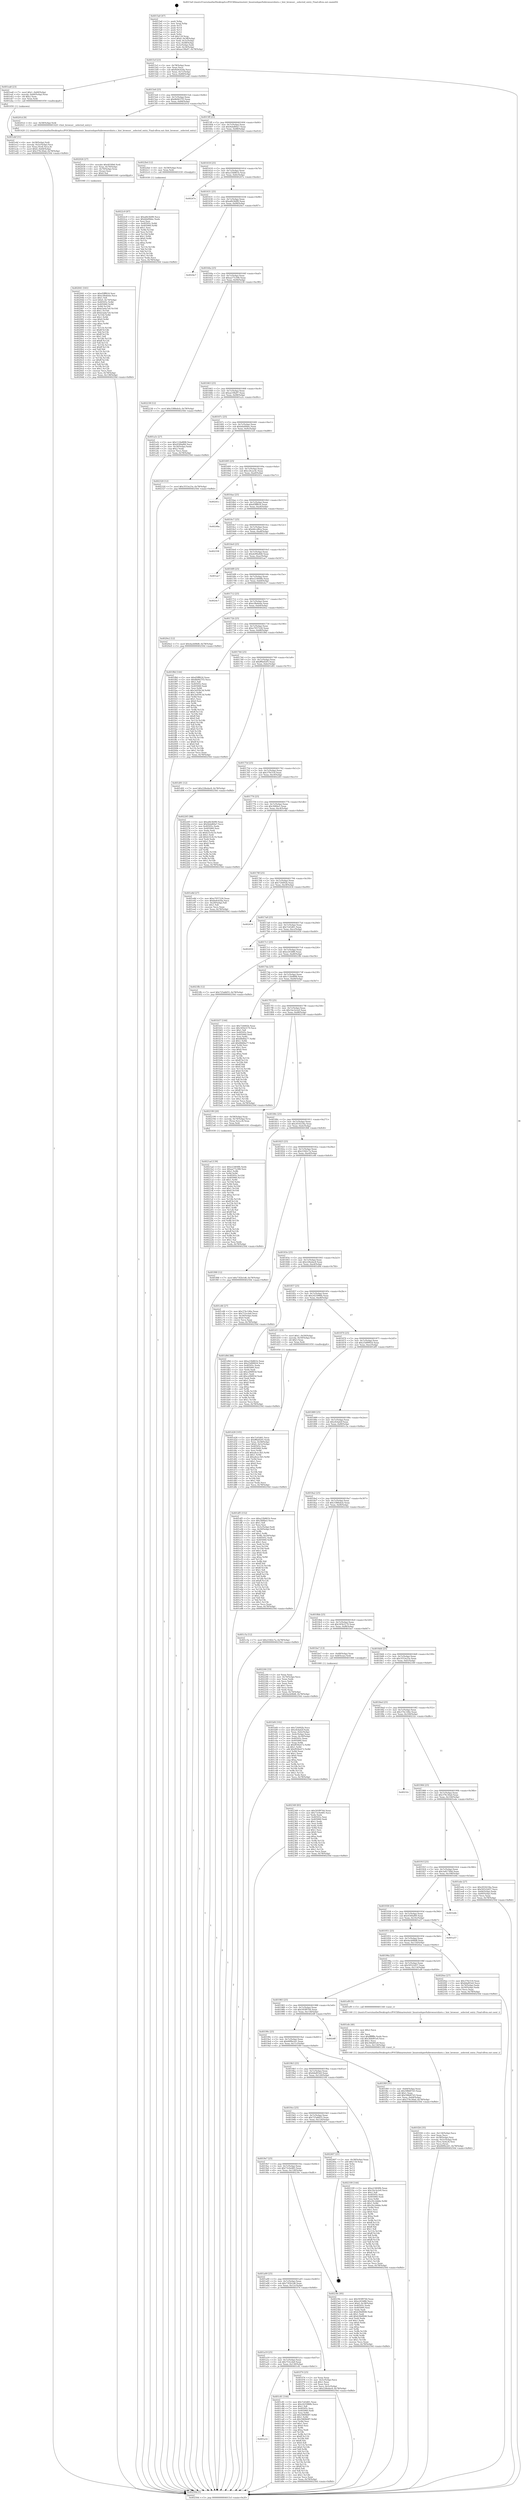 digraph "0x4015a0" {
  label = "0x4015a0 (/mnt/c/Users/mathe/Desktop/tcc/POCII/binaries/extr_linuxtoolsperfuibrowsershists.c_hist_browser__selected_entry_Final-ollvm.out::main(0))"
  labelloc = "t"
  node[shape=record]

  Entry [label="",width=0.3,height=0.3,shape=circle,fillcolor=black,style=filled]
  "0x4015cf" [label="{
     0x4015cf [23]\l
     | [instrs]\l
     &nbsp;&nbsp;0x4015cf \<+3\>: mov -0x78(%rbp),%eax\l
     &nbsp;&nbsp;0x4015d2 \<+2\>: mov %eax,%ecx\l
     &nbsp;&nbsp;0x4015d4 \<+6\>: sub $0x8a9cb5da,%ecx\l
     &nbsp;&nbsp;0x4015da \<+3\>: mov %eax,-0x7c(%rbp)\l
     &nbsp;&nbsp;0x4015dd \<+3\>: mov %ecx,-0x80(%rbp)\l
     &nbsp;&nbsp;0x4015e0 \<+6\>: je 0000000000401ea8 \<main+0x908\>\l
  }"]
  "0x401ea8" [label="{
     0x401ea8 [23]\l
     | [instrs]\l
     &nbsp;&nbsp;0x401ea8 \<+7\>: movl $0x1,-0x60(%rbp)\l
     &nbsp;&nbsp;0x401eaf \<+4\>: movslq -0x60(%rbp),%rax\l
     &nbsp;&nbsp;0x401eb3 \<+4\>: shl $0x2,%rax\l
     &nbsp;&nbsp;0x401eb7 \<+3\>: mov %rax,%rdi\l
     &nbsp;&nbsp;0x401eba \<+5\>: call 0000000000401050 \<malloc@plt\>\l
     | [calls]\l
     &nbsp;&nbsp;0x401050 \{1\} (unknown)\l
  }"]
  "0x4015e6" [label="{
     0x4015e6 [25]\l
     | [instrs]\l
     &nbsp;&nbsp;0x4015e6 \<+5\>: jmp 00000000004015eb \<main+0x4b\>\l
     &nbsp;&nbsp;0x4015eb \<+3\>: mov -0x7c(%rbp),%eax\l
     &nbsp;&nbsp;0x4015ee \<+5\>: sub $0x8b9437f3,%eax\l
     &nbsp;&nbsp;0x4015f3 \<+6\>: mov %eax,-0x84(%rbp)\l
     &nbsp;&nbsp;0x4015f9 \<+6\>: je 000000000040201d \<main+0xa7d\>\l
  }"]
  Exit [label="",width=0.3,height=0.3,shape=circle,fillcolor=black,style=filled,peripheries=2]
  "0x40201d" [label="{
     0x40201d [9]\l
     | [instrs]\l
     &nbsp;&nbsp;0x40201d \<+4\>: mov -0x58(%rbp),%rdi\l
     &nbsp;&nbsp;0x402021 \<+5\>: call 0000000000401420 \<hist_browser__selected_entry\>\l
     | [calls]\l
     &nbsp;&nbsp;0x401420 \{1\} (/mnt/c/Users/mathe/Desktop/tcc/POCII/binaries/extr_linuxtoolsperfuibrowsershists.c_hist_browser__selected_entry_Final-ollvm.out::hist_browser__selected_entry)\l
  }"]
  "0x4015ff" [label="{
     0x4015ff [25]\l
     | [instrs]\l
     &nbsp;&nbsp;0x4015ff \<+5\>: jmp 0000000000401604 \<main+0x64\>\l
     &nbsp;&nbsp;0x401604 \<+3\>: mov -0x7c(%rbp),%eax\l
     &nbsp;&nbsp;0x401607 \<+5\>: sub $0x9ebd60a7,%eax\l
     &nbsp;&nbsp;0x40160c \<+6\>: mov %eax,-0x88(%rbp)\l
     &nbsp;&nbsp;0x401612 \<+6\>: je 00000000004022bd \<main+0xd1d\>\l
  }"]
  "0x4022c9" [label="{
     0x4022c9 [87]\l
     | [instrs]\l
     &nbsp;&nbsp;0x4022c9 \<+5\>: mov $0xa6b3b0f0,%ecx\l
     &nbsp;&nbsp;0x4022ce \<+5\>: mov $0xbfa00bbc,%edx\l
     &nbsp;&nbsp;0x4022d3 \<+2\>: xor %esi,%esi\l
     &nbsp;&nbsp;0x4022d5 \<+8\>: mov 0x40505c,%r8d\l
     &nbsp;&nbsp;0x4022dd \<+8\>: mov 0x405060,%r9d\l
     &nbsp;&nbsp;0x4022e5 \<+3\>: sub $0x1,%esi\l
     &nbsp;&nbsp;0x4022e8 \<+3\>: mov %r8d,%r10d\l
     &nbsp;&nbsp;0x4022eb \<+3\>: add %esi,%r10d\l
     &nbsp;&nbsp;0x4022ee \<+4\>: imul %r10d,%r8d\l
     &nbsp;&nbsp;0x4022f2 \<+4\>: and $0x1,%r8d\l
     &nbsp;&nbsp;0x4022f6 \<+4\>: cmp $0x0,%r8d\l
     &nbsp;&nbsp;0x4022fa \<+4\>: sete %r11b\l
     &nbsp;&nbsp;0x4022fe \<+4\>: cmp $0xa,%r9d\l
     &nbsp;&nbsp;0x402302 \<+3\>: setl %bl\l
     &nbsp;&nbsp;0x402305 \<+3\>: mov %r11b,%r14b\l
     &nbsp;&nbsp;0x402308 \<+3\>: and %bl,%r14b\l
     &nbsp;&nbsp;0x40230b \<+3\>: xor %bl,%r11b\l
     &nbsp;&nbsp;0x40230e \<+3\>: or %r11b,%r14b\l
     &nbsp;&nbsp;0x402311 \<+4\>: test $0x1,%r14b\l
     &nbsp;&nbsp;0x402315 \<+3\>: cmovne %edx,%ecx\l
     &nbsp;&nbsp;0x402318 \<+3\>: mov %ecx,-0x78(%rbp)\l
     &nbsp;&nbsp;0x40231b \<+5\>: jmp 000000000040250d \<main+0xf6d\>\l
  }"]
  "0x4022bd" [label="{
     0x4022bd [12]\l
     | [instrs]\l
     &nbsp;&nbsp;0x4022bd \<+4\>: mov -0x58(%rbp),%rax\l
     &nbsp;&nbsp;0x4022c1 \<+3\>: mov %rax,%rdi\l
     &nbsp;&nbsp;0x4022c4 \<+5\>: call 0000000000401030 \<free@plt\>\l
     | [calls]\l
     &nbsp;&nbsp;0x401030 \{1\} (unknown)\l
  }"]
  "0x401618" [label="{
     0x401618 [25]\l
     | [instrs]\l
     &nbsp;&nbsp;0x401618 \<+5\>: jmp 000000000040161d \<main+0x7d\>\l
     &nbsp;&nbsp;0x40161d \<+3\>: mov -0x7c(%rbp),%eax\l
     &nbsp;&nbsp;0x401620 \<+5\>: sub $0xa33b861b,%eax\l
     &nbsp;&nbsp;0x401625 \<+6\>: mov %eax,-0x8c(%rbp)\l
     &nbsp;&nbsp;0x40162b \<+6\>: je 000000000040247e \<main+0xede\>\l
  }"]
  "0x4021ad" [label="{
     0x4021ad [139]\l
     | [instrs]\l
     &nbsp;&nbsp;0x4021ad \<+5\>: mov $0xe23404fb,%edx\l
     &nbsp;&nbsp;0x4021b2 \<+5\>: mov $0xaa77e306,%esi\l
     &nbsp;&nbsp;0x4021b7 \<+3\>: mov $0x1,%r8b\l
     &nbsp;&nbsp;0x4021ba \<+3\>: xor %r9d,%r9d\l
     &nbsp;&nbsp;0x4021bd \<+8\>: mov 0x40505c,%r10d\l
     &nbsp;&nbsp;0x4021c5 \<+8\>: mov 0x405060,%r11d\l
     &nbsp;&nbsp;0x4021cd \<+4\>: sub $0x1,%r9d\l
     &nbsp;&nbsp;0x4021d1 \<+3\>: mov %r10d,%ebx\l
     &nbsp;&nbsp;0x4021d4 \<+3\>: add %r9d,%ebx\l
     &nbsp;&nbsp;0x4021d7 \<+4\>: imul %ebx,%r10d\l
     &nbsp;&nbsp;0x4021db \<+4\>: and $0x1,%r10d\l
     &nbsp;&nbsp;0x4021df \<+4\>: cmp $0x0,%r10d\l
     &nbsp;&nbsp;0x4021e3 \<+4\>: sete %r14b\l
     &nbsp;&nbsp;0x4021e7 \<+4\>: cmp $0xa,%r11d\l
     &nbsp;&nbsp;0x4021eb \<+4\>: setl %r15b\l
     &nbsp;&nbsp;0x4021ef \<+3\>: mov %r14b,%r12b\l
     &nbsp;&nbsp;0x4021f2 \<+4\>: xor $0xff,%r12b\l
     &nbsp;&nbsp;0x4021f6 \<+3\>: mov %r15b,%r13b\l
     &nbsp;&nbsp;0x4021f9 \<+4\>: xor $0xff,%r13b\l
     &nbsp;&nbsp;0x4021fd \<+4\>: xor $0x1,%r8b\l
     &nbsp;&nbsp;0x402201 \<+3\>: mov %r12b,%al\l
     &nbsp;&nbsp;0x402204 \<+2\>: and $0xff,%al\l
     &nbsp;&nbsp;0x402206 \<+3\>: and %r8b,%r14b\l
     &nbsp;&nbsp;0x402209 \<+3\>: mov %r13b,%cl\l
     &nbsp;&nbsp;0x40220c \<+3\>: and $0xff,%cl\l
     &nbsp;&nbsp;0x40220f \<+3\>: and %r8b,%r15b\l
     &nbsp;&nbsp;0x402212 \<+3\>: or %r14b,%al\l
     &nbsp;&nbsp;0x402215 \<+3\>: or %r15b,%cl\l
     &nbsp;&nbsp;0x402218 \<+2\>: xor %cl,%al\l
     &nbsp;&nbsp;0x40221a \<+3\>: or %r13b,%r12b\l
     &nbsp;&nbsp;0x40221d \<+4\>: xor $0xff,%r12b\l
     &nbsp;&nbsp;0x402221 \<+4\>: or $0x1,%r8b\l
     &nbsp;&nbsp;0x402225 \<+3\>: and %r8b,%r12b\l
     &nbsp;&nbsp;0x402228 \<+3\>: or %r12b,%al\l
     &nbsp;&nbsp;0x40222b \<+2\>: test $0x1,%al\l
     &nbsp;&nbsp;0x40222d \<+3\>: cmovne %esi,%edx\l
     &nbsp;&nbsp;0x402230 \<+3\>: mov %edx,-0x78(%rbp)\l
     &nbsp;&nbsp;0x402233 \<+5\>: jmp 000000000040250d \<main+0xf6d\>\l
  }"]
  "0x40247e" [label="{
     0x40247e\l
  }", style=dashed]
  "0x401631" [label="{
     0x401631 [25]\l
     | [instrs]\l
     &nbsp;&nbsp;0x401631 \<+5\>: jmp 0000000000401636 \<main+0x96\>\l
     &nbsp;&nbsp;0x401636 \<+3\>: mov -0x7c(%rbp),%eax\l
     &nbsp;&nbsp;0x401639 \<+5\>: sub $0xa6b3b0f0,%eax\l
     &nbsp;&nbsp;0x40163e \<+6\>: mov %eax,-0x90(%rbp)\l
     &nbsp;&nbsp;0x401644 \<+6\>: je 00000000004024e7 \<main+0xf47\>\l
  }"]
  "0x402041" [label="{
     0x402041 [161]\l
     | [instrs]\l
     &nbsp;&nbsp;0x402041 \<+5\>: mov $0xd5fff624,%esi\l
     &nbsp;&nbsp;0x402046 \<+5\>: mov $0xe38e6ebe,%ecx\l
     &nbsp;&nbsp;0x40204b \<+2\>: mov $0x1,%dl\l
     &nbsp;&nbsp;0x40204d \<+7\>: movl $0x0,-0x74(%rbp)\l
     &nbsp;&nbsp;0x402054 \<+8\>: mov 0x40505c,%r8d\l
     &nbsp;&nbsp;0x40205c \<+8\>: mov 0x405060,%r9d\l
     &nbsp;&nbsp;0x402064 \<+3\>: mov %r8d,%r10d\l
     &nbsp;&nbsp;0x402067 \<+7\>: sub $0xb3a4a7e0,%r10d\l
     &nbsp;&nbsp;0x40206e \<+4\>: sub $0x1,%r10d\l
     &nbsp;&nbsp;0x402072 \<+7\>: add $0xb3a4a7e0,%r10d\l
     &nbsp;&nbsp;0x402079 \<+4\>: imul %r10d,%r8d\l
     &nbsp;&nbsp;0x40207d \<+4\>: and $0x1,%r8d\l
     &nbsp;&nbsp;0x402081 \<+4\>: cmp $0x0,%r8d\l
     &nbsp;&nbsp;0x402085 \<+4\>: sete %r11b\l
     &nbsp;&nbsp;0x402089 \<+4\>: cmp $0xa,%r9d\l
     &nbsp;&nbsp;0x40208d \<+3\>: setl %bl\l
     &nbsp;&nbsp;0x402090 \<+3\>: mov %r11b,%r14b\l
     &nbsp;&nbsp;0x402093 \<+4\>: xor $0xff,%r14b\l
     &nbsp;&nbsp;0x402097 \<+3\>: mov %bl,%r15b\l
     &nbsp;&nbsp;0x40209a \<+4\>: xor $0xff,%r15b\l
     &nbsp;&nbsp;0x40209e \<+3\>: xor $0x1,%dl\l
     &nbsp;&nbsp;0x4020a1 \<+3\>: mov %r14b,%r12b\l
     &nbsp;&nbsp;0x4020a4 \<+4\>: and $0xff,%r12b\l
     &nbsp;&nbsp;0x4020a8 \<+3\>: and %dl,%r11b\l
     &nbsp;&nbsp;0x4020ab \<+3\>: mov %r15b,%r13b\l
     &nbsp;&nbsp;0x4020ae \<+4\>: and $0xff,%r13b\l
     &nbsp;&nbsp;0x4020b2 \<+2\>: and %dl,%bl\l
     &nbsp;&nbsp;0x4020b4 \<+3\>: or %r11b,%r12b\l
     &nbsp;&nbsp;0x4020b7 \<+3\>: or %bl,%r13b\l
     &nbsp;&nbsp;0x4020ba \<+3\>: xor %r13b,%r12b\l
     &nbsp;&nbsp;0x4020bd \<+3\>: or %r15b,%r14b\l
     &nbsp;&nbsp;0x4020c0 \<+4\>: xor $0xff,%r14b\l
     &nbsp;&nbsp;0x4020c4 \<+3\>: or $0x1,%dl\l
     &nbsp;&nbsp;0x4020c7 \<+3\>: and %dl,%r14b\l
     &nbsp;&nbsp;0x4020ca \<+3\>: or %r14b,%r12b\l
     &nbsp;&nbsp;0x4020cd \<+4\>: test $0x1,%r12b\l
     &nbsp;&nbsp;0x4020d1 \<+3\>: cmovne %ecx,%esi\l
     &nbsp;&nbsp;0x4020d4 \<+3\>: mov %esi,-0x78(%rbp)\l
     &nbsp;&nbsp;0x4020d7 \<+6\>: mov %eax,-0x138(%rbp)\l
     &nbsp;&nbsp;0x4020dd \<+5\>: jmp 000000000040250d \<main+0xf6d\>\l
  }"]
  "0x4024e7" [label="{
     0x4024e7\l
  }", style=dashed]
  "0x40164a" [label="{
     0x40164a [25]\l
     | [instrs]\l
     &nbsp;&nbsp;0x40164a \<+5\>: jmp 000000000040164f \<main+0xaf\>\l
     &nbsp;&nbsp;0x40164f \<+3\>: mov -0x7c(%rbp),%eax\l
     &nbsp;&nbsp;0x401652 \<+5\>: sub $0xaa77e306,%eax\l
     &nbsp;&nbsp;0x401657 \<+6\>: mov %eax,-0x94(%rbp)\l
     &nbsp;&nbsp;0x40165d \<+6\>: je 0000000000402238 \<main+0xc98\>\l
  }"]
  "0x402026" [label="{
     0x402026 [27]\l
     | [instrs]\l
     &nbsp;&nbsp;0x402026 \<+10\>: movabs $0x4030b6,%rdi\l
     &nbsp;&nbsp;0x402030 \<+4\>: mov %rax,-0x70(%rbp)\l
     &nbsp;&nbsp;0x402034 \<+4\>: mov -0x70(%rbp),%rax\l
     &nbsp;&nbsp;0x402038 \<+2\>: mov (%rax),%esi\l
     &nbsp;&nbsp;0x40203a \<+2\>: mov $0x0,%al\l
     &nbsp;&nbsp;0x40203c \<+5\>: call 0000000000401040 \<printf@plt\>\l
     | [calls]\l
     &nbsp;&nbsp;0x401040 \{1\} (unknown)\l
  }"]
  "0x402238" [label="{
     0x402238 [12]\l
     | [instrs]\l
     &nbsp;&nbsp;0x402238 \<+7\>: movl $0x3388ebcb,-0x78(%rbp)\l
     &nbsp;&nbsp;0x40223f \<+5\>: jmp 000000000040250d \<main+0xf6d\>\l
  }"]
  "0x401663" [label="{
     0x401663 [25]\l
     | [instrs]\l
     &nbsp;&nbsp;0x401663 \<+5\>: jmp 0000000000401668 \<main+0xc8\>\l
     &nbsp;&nbsp;0x401668 \<+3\>: mov -0x7c(%rbp),%eax\l
     &nbsp;&nbsp;0x40166b \<+5\>: sub $0xae19fa97,%eax\l
     &nbsp;&nbsp;0x401670 \<+6\>: mov %eax,-0x98(%rbp)\l
     &nbsp;&nbsp;0x401676 \<+6\>: je 0000000000401a3c \<main+0x49c\>\l
  }"]
  "0x401f26" [label="{
     0x401f26 [35]\l
     | [instrs]\l
     &nbsp;&nbsp;0x401f26 \<+6\>: mov -0x134(%rbp),%ecx\l
     &nbsp;&nbsp;0x401f2c \<+3\>: imul %eax,%ecx\l
     &nbsp;&nbsp;0x401f2f \<+4\>: mov -0x58(%rbp),%rsi\l
     &nbsp;&nbsp;0x401f33 \<+4\>: movslq -0x5c(%rbp),%rdi\l
     &nbsp;&nbsp;0x401f37 \<+4\>: mov (%rsi,%rdi,8),%rsi\l
     &nbsp;&nbsp;0x401f3b \<+2\>: mov %ecx,(%rsi)\l
     &nbsp;&nbsp;0x401f3d \<+7\>: movl $0x66f9e2d1,-0x78(%rbp)\l
     &nbsp;&nbsp;0x401f44 \<+5\>: jmp 000000000040250d \<main+0xf6d\>\l
  }"]
  "0x401a3c" [label="{
     0x401a3c [27]\l
     | [instrs]\l
     &nbsp;&nbsp;0x401a3c \<+5\>: mov $0x112bd898,%eax\l
     &nbsp;&nbsp;0x401a41 \<+5\>: mov $0x4549af00,%ecx\l
     &nbsp;&nbsp;0x401a46 \<+3\>: mov -0x34(%rbp),%edx\l
     &nbsp;&nbsp;0x401a49 \<+3\>: cmp $0x2,%edx\l
     &nbsp;&nbsp;0x401a4c \<+3\>: cmovne %ecx,%eax\l
     &nbsp;&nbsp;0x401a4f \<+3\>: mov %eax,-0x78(%rbp)\l
     &nbsp;&nbsp;0x401a52 \<+5\>: jmp 000000000040250d \<main+0xf6d\>\l
  }"]
  "0x40167c" [label="{
     0x40167c [25]\l
     | [instrs]\l
     &nbsp;&nbsp;0x40167c \<+5\>: jmp 0000000000401681 \<main+0xe1\>\l
     &nbsp;&nbsp;0x401681 \<+3\>: mov -0x7c(%rbp),%eax\l
     &nbsp;&nbsp;0x401684 \<+5\>: sub $0xbfa00bbc,%eax\l
     &nbsp;&nbsp;0x401689 \<+6\>: mov %eax,-0x9c(%rbp)\l
     &nbsp;&nbsp;0x40168f \<+6\>: je 0000000000402320 \<main+0xd80\>\l
  }"]
  "0x40250d" [label="{
     0x40250d [5]\l
     | [instrs]\l
     &nbsp;&nbsp;0x40250d \<+5\>: jmp 00000000004015cf \<main+0x2f\>\l
  }"]
  "0x4015a0" [label="{
     0x4015a0 [47]\l
     | [instrs]\l
     &nbsp;&nbsp;0x4015a0 \<+1\>: push %rbp\l
     &nbsp;&nbsp;0x4015a1 \<+3\>: mov %rsp,%rbp\l
     &nbsp;&nbsp;0x4015a4 \<+2\>: push %r15\l
     &nbsp;&nbsp;0x4015a6 \<+2\>: push %r14\l
     &nbsp;&nbsp;0x4015a8 \<+2\>: push %r13\l
     &nbsp;&nbsp;0x4015aa \<+2\>: push %r12\l
     &nbsp;&nbsp;0x4015ac \<+1\>: push %rbx\l
     &nbsp;&nbsp;0x4015ad \<+7\>: sub $0x118,%rsp\l
     &nbsp;&nbsp;0x4015b4 \<+7\>: movl $0x0,-0x38(%rbp)\l
     &nbsp;&nbsp;0x4015bb \<+3\>: mov %edi,-0x3c(%rbp)\l
     &nbsp;&nbsp;0x4015be \<+4\>: mov %rsi,-0x48(%rbp)\l
     &nbsp;&nbsp;0x4015c2 \<+3\>: mov -0x3c(%rbp),%edi\l
     &nbsp;&nbsp;0x4015c5 \<+3\>: mov %edi,-0x34(%rbp)\l
     &nbsp;&nbsp;0x4015c8 \<+7\>: movl $0xae19fa97,-0x78(%rbp)\l
  }"]
  "0x401efe" [label="{
     0x401efe [40]\l
     | [instrs]\l
     &nbsp;&nbsp;0x401efe \<+5\>: mov $0x2,%ecx\l
     &nbsp;&nbsp;0x401f03 \<+1\>: cltd\l
     &nbsp;&nbsp;0x401f04 \<+2\>: idiv %ecx\l
     &nbsp;&nbsp;0x401f06 \<+6\>: imul $0xfffffffe,%edx,%ecx\l
     &nbsp;&nbsp;0x401f0c \<+6\>: sub $0x364d91e0,%ecx\l
     &nbsp;&nbsp;0x401f12 \<+3\>: add $0x1,%ecx\l
     &nbsp;&nbsp;0x401f15 \<+6\>: add $0x364d91e0,%ecx\l
     &nbsp;&nbsp;0x401f1b \<+6\>: mov %ecx,-0x134(%rbp)\l
     &nbsp;&nbsp;0x401f21 \<+5\>: call 0000000000401160 \<next_i\>\l
     | [calls]\l
     &nbsp;&nbsp;0x401160 \{1\} (/mnt/c/Users/mathe/Desktop/tcc/POCII/binaries/extr_linuxtoolsperfuibrowsershists.c_hist_browser__selected_entry_Final-ollvm.out::next_i)\l
  }"]
  "0x402320" [label="{
     0x402320 [12]\l
     | [instrs]\l
     &nbsp;&nbsp;0x402320 \<+7\>: movl $0x3553e23e,-0x78(%rbp)\l
     &nbsp;&nbsp;0x402327 \<+5\>: jmp 000000000040250d \<main+0xf6d\>\l
  }"]
  "0x401695" [label="{
     0x401695 [25]\l
     | [instrs]\l
     &nbsp;&nbsp;0x401695 \<+5\>: jmp 000000000040169a \<main+0xfa\>\l
     &nbsp;&nbsp;0x40169a \<+3\>: mov -0x7c(%rbp),%eax\l
     &nbsp;&nbsp;0x40169d \<+5\>: sub $0xc24cac4c,%eax\l
     &nbsp;&nbsp;0x4016a2 \<+6\>: mov %eax,-0xa0(%rbp)\l
     &nbsp;&nbsp;0x4016a8 \<+6\>: je 000000000040241c \<main+0xe7c\>\l
  }"]
  "0x401ebf" [label="{
     0x401ebf [31]\l
     | [instrs]\l
     &nbsp;&nbsp;0x401ebf \<+4\>: mov -0x58(%rbp),%rdi\l
     &nbsp;&nbsp;0x401ec3 \<+4\>: movslq -0x5c(%rbp),%rcx\l
     &nbsp;&nbsp;0x401ec7 \<+4\>: mov %rax,(%rdi,%rcx,8)\l
     &nbsp;&nbsp;0x401ecb \<+7\>: movl $0x0,-0x64(%rbp)\l
     &nbsp;&nbsp;0x401ed2 \<+7\>: movl $0x379c30ad,-0x78(%rbp)\l
     &nbsp;&nbsp;0x401ed9 \<+5\>: jmp 000000000040250d \<main+0xf6d\>\l
  }"]
  "0x40241c" [label="{
     0x40241c\l
  }", style=dashed]
  "0x4016ae" [label="{
     0x4016ae [25]\l
     | [instrs]\l
     &nbsp;&nbsp;0x4016ae \<+5\>: jmp 00000000004016b3 \<main+0x113\>\l
     &nbsp;&nbsp;0x4016b3 \<+3\>: mov -0x7c(%rbp),%eax\l
     &nbsp;&nbsp;0x4016b6 \<+5\>: sub $0xd5fff624,%eax\l
     &nbsp;&nbsp;0x4016bb \<+6\>: mov %eax,-0xa4(%rbp)\l
     &nbsp;&nbsp;0x4016c1 \<+6\>: je 000000000040248a \<main+0xeea\>\l
  }"]
  "0x401d28" [label="{
     0x401d28 [105]\l
     | [instrs]\l
     &nbsp;&nbsp;0x401d28 \<+5\>: mov $0x7cb5d61,%ecx\l
     &nbsp;&nbsp;0x401d2d \<+5\>: mov $0xff9a9205,%edx\l
     &nbsp;&nbsp;0x401d32 \<+4\>: mov %rax,-0x58(%rbp)\l
     &nbsp;&nbsp;0x401d36 \<+7\>: movl $0x0,-0x5c(%rbp)\l
     &nbsp;&nbsp;0x401d3d \<+7\>: mov 0x40505c,%esi\l
     &nbsp;&nbsp;0x401d44 \<+8\>: mov 0x405060,%r8d\l
     &nbsp;&nbsp;0x401d4c \<+3\>: mov %esi,%r9d\l
     &nbsp;&nbsp;0x401d4f \<+7\>: add $0xa4cec3b5,%r9d\l
     &nbsp;&nbsp;0x401d56 \<+4\>: sub $0x1,%r9d\l
     &nbsp;&nbsp;0x401d5a \<+7\>: sub $0xa4cec3b5,%r9d\l
     &nbsp;&nbsp;0x401d61 \<+4\>: imul %r9d,%esi\l
     &nbsp;&nbsp;0x401d65 \<+3\>: and $0x1,%esi\l
     &nbsp;&nbsp;0x401d68 \<+3\>: cmp $0x0,%esi\l
     &nbsp;&nbsp;0x401d6b \<+4\>: sete %r10b\l
     &nbsp;&nbsp;0x401d6f \<+4\>: cmp $0xa,%r8d\l
     &nbsp;&nbsp;0x401d73 \<+4\>: setl %r11b\l
     &nbsp;&nbsp;0x401d77 \<+3\>: mov %r10b,%bl\l
     &nbsp;&nbsp;0x401d7a \<+3\>: and %r11b,%bl\l
     &nbsp;&nbsp;0x401d7d \<+3\>: xor %r11b,%r10b\l
     &nbsp;&nbsp;0x401d80 \<+3\>: or %r10b,%bl\l
     &nbsp;&nbsp;0x401d83 \<+3\>: test $0x1,%bl\l
     &nbsp;&nbsp;0x401d86 \<+3\>: cmovne %edx,%ecx\l
     &nbsp;&nbsp;0x401d89 \<+3\>: mov %ecx,-0x78(%rbp)\l
     &nbsp;&nbsp;0x401d8c \<+5\>: jmp 000000000040250d \<main+0xf6d\>\l
  }"]
  "0x40248a" [label="{
     0x40248a\l
  }", style=dashed]
  "0x4016c7" [label="{
     0x4016c7 [25]\l
     | [instrs]\l
     &nbsp;&nbsp;0x4016c7 \<+5\>: jmp 00000000004016cc \<main+0x12c\>\l
     &nbsp;&nbsp;0x4016cc \<+3\>: mov -0x7c(%rbp),%eax\l
     &nbsp;&nbsp;0x4016cf \<+5\>: sub $0xddccd8ca,%eax\l
     &nbsp;&nbsp;0x4016d4 \<+6\>: mov %eax,-0xa8(%rbp)\l
     &nbsp;&nbsp;0x4016da \<+6\>: je 0000000000402338 \<main+0xd98\>\l
  }"]
  "0x401a32" [label="{
     0x401a32\l
  }", style=dashed]
  "0x402338" [label="{
     0x402338\l
  }", style=dashed]
  "0x4016e0" [label="{
     0x4016e0 [25]\l
     | [instrs]\l
     &nbsp;&nbsp;0x4016e0 \<+5\>: jmp 00000000004016e5 \<main+0x145\>\l
     &nbsp;&nbsp;0x4016e5 \<+3\>: mov -0x7c(%rbp),%eax\l
     &nbsp;&nbsp;0x4016e8 \<+5\>: sub $0xde99a4b8,%eax\l
     &nbsp;&nbsp;0x4016ed \<+6\>: mov %eax,-0xac(%rbp)\l
     &nbsp;&nbsp;0x4016f3 \<+6\>: je 0000000000401ae7 \<main+0x547\>\l
  }"]
  "0x401c81" [label="{
     0x401c81 [144]\l
     | [instrs]\l
     &nbsp;&nbsp;0x401c81 \<+5\>: mov $0x7cb5d61,%eax\l
     &nbsp;&nbsp;0x401c86 \<+5\>: mov $0x2425986b,%ecx\l
     &nbsp;&nbsp;0x401c8b \<+2\>: mov $0x1,%dl\l
     &nbsp;&nbsp;0x401c8d \<+7\>: mov 0x40505c,%esi\l
     &nbsp;&nbsp;0x401c94 \<+7\>: mov 0x405060,%edi\l
     &nbsp;&nbsp;0x401c9b \<+3\>: mov %esi,%r8d\l
     &nbsp;&nbsp;0x401c9e \<+7\>: add $0x5969b9f7,%r8d\l
     &nbsp;&nbsp;0x401ca5 \<+4\>: sub $0x1,%r8d\l
     &nbsp;&nbsp;0x401ca9 \<+7\>: sub $0x5969b9f7,%r8d\l
     &nbsp;&nbsp;0x401cb0 \<+4\>: imul %r8d,%esi\l
     &nbsp;&nbsp;0x401cb4 \<+3\>: and $0x1,%esi\l
     &nbsp;&nbsp;0x401cb7 \<+3\>: cmp $0x0,%esi\l
     &nbsp;&nbsp;0x401cba \<+4\>: sete %r9b\l
     &nbsp;&nbsp;0x401cbe \<+3\>: cmp $0xa,%edi\l
     &nbsp;&nbsp;0x401cc1 \<+4\>: setl %r10b\l
     &nbsp;&nbsp;0x401cc5 \<+3\>: mov %r9b,%r11b\l
     &nbsp;&nbsp;0x401cc8 \<+4\>: xor $0xff,%r11b\l
     &nbsp;&nbsp;0x401ccc \<+3\>: mov %r10b,%bl\l
     &nbsp;&nbsp;0x401ccf \<+3\>: xor $0xff,%bl\l
     &nbsp;&nbsp;0x401cd2 \<+3\>: xor $0x0,%dl\l
     &nbsp;&nbsp;0x401cd5 \<+3\>: mov %r11b,%r14b\l
     &nbsp;&nbsp;0x401cd8 \<+4\>: and $0x0,%r14b\l
     &nbsp;&nbsp;0x401cdc \<+3\>: and %dl,%r9b\l
     &nbsp;&nbsp;0x401cdf \<+3\>: mov %bl,%r15b\l
     &nbsp;&nbsp;0x401ce2 \<+4\>: and $0x0,%r15b\l
     &nbsp;&nbsp;0x401ce6 \<+3\>: and %dl,%r10b\l
     &nbsp;&nbsp;0x401ce9 \<+3\>: or %r9b,%r14b\l
     &nbsp;&nbsp;0x401cec \<+3\>: or %r10b,%r15b\l
     &nbsp;&nbsp;0x401cef \<+3\>: xor %r15b,%r14b\l
     &nbsp;&nbsp;0x401cf2 \<+3\>: or %bl,%r11b\l
     &nbsp;&nbsp;0x401cf5 \<+4\>: xor $0xff,%r11b\l
     &nbsp;&nbsp;0x401cf9 \<+3\>: or $0x0,%dl\l
     &nbsp;&nbsp;0x401cfc \<+3\>: and %dl,%r11b\l
     &nbsp;&nbsp;0x401cff \<+3\>: or %r11b,%r14b\l
     &nbsp;&nbsp;0x401d02 \<+4\>: test $0x1,%r14b\l
     &nbsp;&nbsp;0x401d06 \<+3\>: cmovne %ecx,%eax\l
     &nbsp;&nbsp;0x401d09 \<+3\>: mov %eax,-0x78(%rbp)\l
     &nbsp;&nbsp;0x401d0c \<+5\>: jmp 000000000040250d \<main+0xf6d\>\l
  }"]
  "0x401ae7" [label="{
     0x401ae7\l
  }", style=dashed]
  "0x4016f9" [label="{
     0x4016f9 [25]\l
     | [instrs]\l
     &nbsp;&nbsp;0x4016f9 \<+5\>: jmp 00000000004016fe \<main+0x15e\>\l
     &nbsp;&nbsp;0x4016fe \<+3\>: mov -0x7c(%rbp),%eax\l
     &nbsp;&nbsp;0x401701 \<+5\>: sub $0xe23404fb,%eax\l
     &nbsp;&nbsp;0x401706 \<+6\>: mov %eax,-0xb0(%rbp)\l
     &nbsp;&nbsp;0x40170c \<+6\>: je 00000000004024c7 \<main+0xf27\>\l
  }"]
  "0x401a19" [label="{
     0x401a19 [25]\l
     | [instrs]\l
     &nbsp;&nbsp;0x401a19 \<+5\>: jmp 0000000000401a1e \<main+0x47e\>\l
     &nbsp;&nbsp;0x401a1e \<+3\>: mov -0x7c(%rbp),%eax\l
     &nbsp;&nbsp;0x401a21 \<+5\>: sub $0x753ccfa9,%eax\l
     &nbsp;&nbsp;0x401a26 \<+6\>: mov %eax,-0x130(%rbp)\l
     &nbsp;&nbsp;0x401a2c \<+6\>: je 0000000000401c81 \<main+0x6e1\>\l
  }"]
  "0x4024c7" [label="{
     0x4024c7\l
  }", style=dashed]
  "0x401712" [label="{
     0x401712 [25]\l
     | [instrs]\l
     &nbsp;&nbsp;0x401712 \<+5\>: jmp 0000000000401717 \<main+0x177\>\l
     &nbsp;&nbsp;0x401717 \<+3\>: mov -0x7c(%rbp),%eax\l
     &nbsp;&nbsp;0x40171a \<+5\>: sub $0xe38e6ebe,%eax\l
     &nbsp;&nbsp;0x40171f \<+6\>: mov %eax,-0xb4(%rbp)\l
     &nbsp;&nbsp;0x401725 \<+6\>: je 00000000004020e2 \<main+0xb42\>\l
  }"]
  "0x401f74" [label="{
     0x401f74 [25]\l
     | [instrs]\l
     &nbsp;&nbsp;0x401f74 \<+2\>: xor %eax,%eax\l
     &nbsp;&nbsp;0x401f76 \<+3\>: mov -0x5c(%rbp),%ecx\l
     &nbsp;&nbsp;0x401f79 \<+3\>: sub $0x1,%eax\l
     &nbsp;&nbsp;0x401f7c \<+2\>: sub %eax,%ecx\l
     &nbsp;&nbsp;0x401f7e \<+3\>: mov %ecx,-0x5c(%rbp)\l
     &nbsp;&nbsp;0x401f81 \<+7\>: movl $0x228edac8,-0x78(%rbp)\l
     &nbsp;&nbsp;0x401f88 \<+5\>: jmp 000000000040250d \<main+0xf6d\>\l
  }"]
  "0x4020e2" [label="{
     0x4020e2 [12]\l
     | [instrs]\l
     &nbsp;&nbsp;0x4020e2 \<+7\>: movl $0x4acb08d8,-0x78(%rbp)\l
     &nbsp;&nbsp;0x4020e9 \<+5\>: jmp 000000000040250d \<main+0xf6d\>\l
  }"]
  "0x40172b" [label="{
     0x40172b [25]\l
     | [instrs]\l
     &nbsp;&nbsp;0x40172b \<+5\>: jmp 0000000000401730 \<main+0x190\>\l
     &nbsp;&nbsp;0x401730 \<+3\>: mov -0x7c(%rbp),%eax\l
     &nbsp;&nbsp;0x401733 \<+5\>: sub $0xe7057226,%eax\l
     &nbsp;&nbsp;0x401738 \<+6\>: mov %eax,-0xb8(%rbp)\l
     &nbsp;&nbsp;0x40173e \<+6\>: je 0000000000401f8d \<main+0x9ed\>\l
  }"]
  "0x401a00" [label="{
     0x401a00 [25]\l
     | [instrs]\l
     &nbsp;&nbsp;0x401a00 \<+5\>: jmp 0000000000401a05 \<main+0x465\>\l
     &nbsp;&nbsp;0x401a05 \<+3\>: mov -0x7c(%rbp),%eax\l
     &nbsp;&nbsp;0x401a08 \<+5\>: sub $0x73f2b1d6,%eax\l
     &nbsp;&nbsp;0x401a0d \<+6\>: mov %eax,-0x12c(%rbp)\l
     &nbsp;&nbsp;0x401a13 \<+6\>: je 0000000000401f74 \<main+0x9d4\>\l
  }"]
  "0x401f8d" [label="{
     0x401f8d [144]\l
     | [instrs]\l
     &nbsp;&nbsp;0x401f8d \<+5\>: mov $0xd5fff624,%eax\l
     &nbsp;&nbsp;0x401f92 \<+5\>: mov $0x8b9437f3,%ecx\l
     &nbsp;&nbsp;0x401f97 \<+2\>: mov $0x1,%dl\l
     &nbsp;&nbsp;0x401f99 \<+7\>: mov 0x40505c,%esi\l
     &nbsp;&nbsp;0x401fa0 \<+7\>: mov 0x405060,%edi\l
     &nbsp;&nbsp;0x401fa7 \<+3\>: mov %esi,%r8d\l
     &nbsp;&nbsp;0x401faa \<+7\>: sub $0x3e059c3d,%r8d\l
     &nbsp;&nbsp;0x401fb1 \<+4\>: sub $0x1,%r8d\l
     &nbsp;&nbsp;0x401fb5 \<+7\>: add $0x3e059c3d,%r8d\l
     &nbsp;&nbsp;0x401fbc \<+4\>: imul %r8d,%esi\l
     &nbsp;&nbsp;0x401fc0 \<+3\>: and $0x1,%esi\l
     &nbsp;&nbsp;0x401fc3 \<+3\>: cmp $0x0,%esi\l
     &nbsp;&nbsp;0x401fc6 \<+4\>: sete %r9b\l
     &nbsp;&nbsp;0x401fca \<+3\>: cmp $0xa,%edi\l
     &nbsp;&nbsp;0x401fcd \<+4\>: setl %r10b\l
     &nbsp;&nbsp;0x401fd1 \<+3\>: mov %r9b,%r11b\l
     &nbsp;&nbsp;0x401fd4 \<+4\>: xor $0xff,%r11b\l
     &nbsp;&nbsp;0x401fd8 \<+3\>: mov %r10b,%bl\l
     &nbsp;&nbsp;0x401fdb \<+3\>: xor $0xff,%bl\l
     &nbsp;&nbsp;0x401fde \<+3\>: xor $0x0,%dl\l
     &nbsp;&nbsp;0x401fe1 \<+3\>: mov %r11b,%r14b\l
     &nbsp;&nbsp;0x401fe4 \<+4\>: and $0x0,%r14b\l
     &nbsp;&nbsp;0x401fe8 \<+3\>: and %dl,%r9b\l
     &nbsp;&nbsp;0x401feb \<+3\>: mov %bl,%r15b\l
     &nbsp;&nbsp;0x401fee \<+4\>: and $0x0,%r15b\l
     &nbsp;&nbsp;0x401ff2 \<+3\>: and %dl,%r10b\l
     &nbsp;&nbsp;0x401ff5 \<+3\>: or %r9b,%r14b\l
     &nbsp;&nbsp;0x401ff8 \<+3\>: or %r10b,%r15b\l
     &nbsp;&nbsp;0x401ffb \<+3\>: xor %r15b,%r14b\l
     &nbsp;&nbsp;0x401ffe \<+3\>: or %bl,%r11b\l
     &nbsp;&nbsp;0x402001 \<+4\>: xor $0xff,%r11b\l
     &nbsp;&nbsp;0x402005 \<+3\>: or $0x0,%dl\l
     &nbsp;&nbsp;0x402008 \<+3\>: and %dl,%r11b\l
     &nbsp;&nbsp;0x40200b \<+3\>: or %r11b,%r14b\l
     &nbsp;&nbsp;0x40200e \<+4\>: test $0x1,%r14b\l
     &nbsp;&nbsp;0x402012 \<+3\>: cmovne %ecx,%eax\l
     &nbsp;&nbsp;0x402015 \<+3\>: mov %eax,-0x78(%rbp)\l
     &nbsp;&nbsp;0x402018 \<+5\>: jmp 000000000040250d \<main+0xf6d\>\l
  }"]
  "0x401744" [label="{
     0x401744 [25]\l
     | [instrs]\l
     &nbsp;&nbsp;0x401744 \<+5\>: jmp 0000000000401749 \<main+0x1a9\>\l
     &nbsp;&nbsp;0x401749 \<+3\>: mov -0x7c(%rbp),%eax\l
     &nbsp;&nbsp;0x40174c \<+5\>: sub $0xff9a9205,%eax\l
     &nbsp;&nbsp;0x401751 \<+6\>: mov %eax,-0xbc(%rbp)\l
     &nbsp;&nbsp;0x401757 \<+6\>: je 0000000000401d91 \<main+0x7f1\>\l
  }"]
  "0x40239c" [label="{
     0x40239c [95]\l
     | [instrs]\l
     &nbsp;&nbsp;0x40239c \<+5\>: mov $0x593f9744,%eax\l
     &nbsp;&nbsp;0x4023a1 \<+5\>: mov $0xe243d86,%ecx\l
     &nbsp;&nbsp;0x4023a6 \<+7\>: movl $0x0,-0x38(%rbp)\l
     &nbsp;&nbsp;0x4023ad \<+7\>: mov 0x40505c,%edx\l
     &nbsp;&nbsp;0x4023b4 \<+7\>: mov 0x405060,%esi\l
     &nbsp;&nbsp;0x4023bb \<+2\>: mov %edx,%edi\l
     &nbsp;&nbsp;0x4023bd \<+6\>: sub $0xb36df446,%edi\l
     &nbsp;&nbsp;0x4023c3 \<+3\>: sub $0x1,%edi\l
     &nbsp;&nbsp;0x4023c6 \<+6\>: add $0xb36df446,%edi\l
     &nbsp;&nbsp;0x4023cc \<+3\>: imul %edi,%edx\l
     &nbsp;&nbsp;0x4023cf \<+3\>: and $0x1,%edx\l
     &nbsp;&nbsp;0x4023d2 \<+3\>: cmp $0x0,%edx\l
     &nbsp;&nbsp;0x4023d5 \<+4\>: sete %r8b\l
     &nbsp;&nbsp;0x4023d9 \<+3\>: cmp $0xa,%esi\l
     &nbsp;&nbsp;0x4023dc \<+4\>: setl %r9b\l
     &nbsp;&nbsp;0x4023e0 \<+3\>: mov %r8b,%r10b\l
     &nbsp;&nbsp;0x4023e3 \<+3\>: and %r9b,%r10b\l
     &nbsp;&nbsp;0x4023e6 \<+3\>: xor %r9b,%r8b\l
     &nbsp;&nbsp;0x4023e9 \<+3\>: or %r8b,%r10b\l
     &nbsp;&nbsp;0x4023ec \<+4\>: test $0x1,%r10b\l
     &nbsp;&nbsp;0x4023f0 \<+3\>: cmovne %ecx,%eax\l
     &nbsp;&nbsp;0x4023f3 \<+3\>: mov %eax,-0x78(%rbp)\l
     &nbsp;&nbsp;0x4023f6 \<+5\>: jmp 000000000040250d \<main+0xf6d\>\l
  }"]
  "0x401d91" [label="{
     0x401d91 [12]\l
     | [instrs]\l
     &nbsp;&nbsp;0x401d91 \<+7\>: movl $0x228edac8,-0x78(%rbp)\l
     &nbsp;&nbsp;0x401d98 \<+5\>: jmp 000000000040250d \<main+0xf6d\>\l
  }"]
  "0x40175d" [label="{
     0x40175d [25]\l
     | [instrs]\l
     &nbsp;&nbsp;0x40175d \<+5\>: jmp 0000000000401762 \<main+0x1c2\>\l
     &nbsp;&nbsp;0x401762 \<+3\>: mov -0x7c(%rbp),%eax\l
     &nbsp;&nbsp;0x401765 \<+5\>: sub $0x379c518,%eax\l
     &nbsp;&nbsp;0x40176a \<+6\>: mov %eax,-0xc0(%rbp)\l
     &nbsp;&nbsp;0x401770 \<+6\>: je 0000000000402265 \<main+0xcc5\>\l
  }"]
  "0x4019e7" [label="{
     0x4019e7 [25]\l
     | [instrs]\l
     &nbsp;&nbsp;0x4019e7 \<+5\>: jmp 00000000004019ec \<main+0x44c\>\l
     &nbsp;&nbsp;0x4019ec \<+3\>: mov -0x7c(%rbp),%eax\l
     &nbsp;&nbsp;0x4019ef \<+5\>: sub $0x73c0e485,%eax\l
     &nbsp;&nbsp;0x4019f4 \<+6\>: mov %eax,-0x128(%rbp)\l
     &nbsp;&nbsp;0x4019fa \<+6\>: je 000000000040239c \<main+0xdfc\>\l
  }"]
  "0x402265" [label="{
     0x402265 [88]\l
     | [instrs]\l
     &nbsp;&nbsp;0x402265 \<+5\>: mov $0xa6b3b0f0,%eax\l
     &nbsp;&nbsp;0x40226a \<+5\>: mov $0x9ebd60a7,%ecx\l
     &nbsp;&nbsp;0x40226f \<+7\>: mov 0x40505c,%edx\l
     &nbsp;&nbsp;0x402276 \<+7\>: mov 0x405060,%esi\l
     &nbsp;&nbsp;0x40227d \<+2\>: mov %edx,%edi\l
     &nbsp;&nbsp;0x40227f \<+6\>: sub $0xb33c4c1b,%edi\l
     &nbsp;&nbsp;0x402285 \<+3\>: sub $0x1,%edi\l
     &nbsp;&nbsp;0x402288 \<+6\>: add $0xb33c4c1b,%edi\l
     &nbsp;&nbsp;0x40228e \<+3\>: imul %edi,%edx\l
     &nbsp;&nbsp;0x402291 \<+3\>: and $0x1,%edx\l
     &nbsp;&nbsp;0x402294 \<+3\>: cmp $0x0,%edx\l
     &nbsp;&nbsp;0x402297 \<+4\>: sete %r8b\l
     &nbsp;&nbsp;0x40229b \<+3\>: cmp $0xa,%esi\l
     &nbsp;&nbsp;0x40229e \<+4\>: setl %r9b\l
     &nbsp;&nbsp;0x4022a2 \<+3\>: mov %r8b,%r10b\l
     &nbsp;&nbsp;0x4022a5 \<+3\>: and %r9b,%r10b\l
     &nbsp;&nbsp;0x4022a8 \<+3\>: xor %r9b,%r8b\l
     &nbsp;&nbsp;0x4022ab \<+3\>: or %r8b,%r10b\l
     &nbsp;&nbsp;0x4022ae \<+4\>: test $0x1,%r10b\l
     &nbsp;&nbsp;0x4022b2 \<+3\>: cmovne %ecx,%eax\l
     &nbsp;&nbsp;0x4022b5 \<+3\>: mov %eax,-0x78(%rbp)\l
     &nbsp;&nbsp;0x4022b8 \<+5\>: jmp 000000000040250d \<main+0xf6d\>\l
  }"]
  "0x401776" [label="{
     0x401776 [25]\l
     | [instrs]\l
     &nbsp;&nbsp;0x401776 \<+5\>: jmp 000000000040177b \<main+0x1db\>\l
     &nbsp;&nbsp;0x40177b \<+3\>: mov -0x7c(%rbp),%eax\l
     &nbsp;&nbsp;0x40177e \<+5\>: sub $0x3fdfda5,%eax\l
     &nbsp;&nbsp;0x401783 \<+6\>: mov %eax,-0xc4(%rbp)\l
     &nbsp;&nbsp;0x401789 \<+6\>: je 0000000000401e8d \<main+0x8ed\>\l
  }"]
  "0x402407" [label="{
     0x402407 [21]\l
     | [instrs]\l
     &nbsp;&nbsp;0x402407 \<+3\>: mov -0x38(%rbp),%eax\l
     &nbsp;&nbsp;0x40240a \<+7\>: add $0x118,%rsp\l
     &nbsp;&nbsp;0x402411 \<+1\>: pop %rbx\l
     &nbsp;&nbsp;0x402412 \<+2\>: pop %r12\l
     &nbsp;&nbsp;0x402414 \<+2\>: pop %r13\l
     &nbsp;&nbsp;0x402416 \<+2\>: pop %r14\l
     &nbsp;&nbsp;0x402418 \<+2\>: pop %r15\l
     &nbsp;&nbsp;0x40241a \<+1\>: pop %rbp\l
     &nbsp;&nbsp;0x40241b \<+1\>: ret\l
  }"]
  "0x401e8d" [label="{
     0x401e8d [27]\l
     | [instrs]\l
     &nbsp;&nbsp;0x401e8d \<+5\>: mov $0xe7057226,%eax\l
     &nbsp;&nbsp;0x401e92 \<+5\>: mov $0x8a9cb5da,%ecx\l
     &nbsp;&nbsp;0x401e97 \<+3\>: mov -0x29(%rbp),%dl\l
     &nbsp;&nbsp;0x401e9a \<+3\>: test $0x1,%dl\l
     &nbsp;&nbsp;0x401e9d \<+3\>: cmovne %ecx,%eax\l
     &nbsp;&nbsp;0x401ea0 \<+3\>: mov %eax,-0x78(%rbp)\l
     &nbsp;&nbsp;0x401ea3 \<+5\>: jmp 000000000040250d \<main+0xf6d\>\l
  }"]
  "0x40178f" [label="{
     0x40178f [25]\l
     | [instrs]\l
     &nbsp;&nbsp;0x40178f \<+5\>: jmp 0000000000401794 \<main+0x1f4\>\l
     &nbsp;&nbsp;0x401794 \<+3\>: mov -0x7c(%rbp),%eax\l
     &nbsp;&nbsp;0x401797 \<+5\>: sub $0x724492b,%eax\l
     &nbsp;&nbsp;0x40179c \<+6\>: mov %eax,-0xc8(%rbp)\l
     &nbsp;&nbsp;0x4017a2 \<+6\>: je 0000000000402434 \<main+0xe94\>\l
  }"]
  "0x4019ce" [label="{
     0x4019ce [25]\l
     | [instrs]\l
     &nbsp;&nbsp;0x4019ce \<+5\>: jmp 00000000004019d3 \<main+0x433\>\l
     &nbsp;&nbsp;0x4019d3 \<+3\>: mov -0x7c(%rbp),%eax\l
     &nbsp;&nbsp;0x4019d6 \<+5\>: sub $0x725a8d55,%eax\l
     &nbsp;&nbsp;0x4019db \<+6\>: mov %eax,-0x124(%rbp)\l
     &nbsp;&nbsp;0x4019e1 \<+6\>: je 0000000000402407 \<main+0xe67\>\l
  }"]
  "0x402434" [label="{
     0x402434\l
  }", style=dashed]
  "0x4017a8" [label="{
     0x4017a8 [25]\l
     | [instrs]\l
     &nbsp;&nbsp;0x4017a8 \<+5\>: jmp 00000000004017ad \<main+0x20d\>\l
     &nbsp;&nbsp;0x4017ad \<+3\>: mov -0x7c(%rbp),%eax\l
     &nbsp;&nbsp;0x4017b0 \<+5\>: sub $0x7cb5d61,%eax\l
     &nbsp;&nbsp;0x4017b5 \<+6\>: mov %eax,-0xcc(%rbp)\l
     &nbsp;&nbsp;0x4017bb \<+6\>: je 0000000000402450 \<main+0xeb0\>\l
  }"]
  "0x402109" [label="{
     0x402109 [144]\l
     | [instrs]\l
     &nbsp;&nbsp;0x402109 \<+5\>: mov $0xe23404fb,%eax\l
     &nbsp;&nbsp;0x40210e \<+5\>: mov $0x1be3e2e0,%ecx\l
     &nbsp;&nbsp;0x402113 \<+2\>: mov $0x1,%dl\l
     &nbsp;&nbsp;0x402115 \<+7\>: mov 0x40505c,%esi\l
     &nbsp;&nbsp;0x40211c \<+7\>: mov 0x405060,%edi\l
     &nbsp;&nbsp;0x402123 \<+3\>: mov %esi,%r8d\l
     &nbsp;&nbsp;0x402126 \<+7\>: add $0x20c2ddde,%r8d\l
     &nbsp;&nbsp;0x40212d \<+4\>: sub $0x1,%r8d\l
     &nbsp;&nbsp;0x402131 \<+7\>: sub $0x20c2ddde,%r8d\l
     &nbsp;&nbsp;0x402138 \<+4\>: imul %r8d,%esi\l
     &nbsp;&nbsp;0x40213c \<+3\>: and $0x1,%esi\l
     &nbsp;&nbsp;0x40213f \<+3\>: cmp $0x0,%esi\l
     &nbsp;&nbsp;0x402142 \<+4\>: sete %r9b\l
     &nbsp;&nbsp;0x402146 \<+3\>: cmp $0xa,%edi\l
     &nbsp;&nbsp;0x402149 \<+4\>: setl %r10b\l
     &nbsp;&nbsp;0x40214d \<+3\>: mov %r9b,%r11b\l
     &nbsp;&nbsp;0x402150 \<+4\>: xor $0xff,%r11b\l
     &nbsp;&nbsp;0x402154 \<+3\>: mov %r10b,%bl\l
     &nbsp;&nbsp;0x402157 \<+3\>: xor $0xff,%bl\l
     &nbsp;&nbsp;0x40215a \<+3\>: xor $0x1,%dl\l
     &nbsp;&nbsp;0x40215d \<+3\>: mov %r11b,%r14b\l
     &nbsp;&nbsp;0x402160 \<+4\>: and $0xff,%r14b\l
     &nbsp;&nbsp;0x402164 \<+3\>: and %dl,%r9b\l
     &nbsp;&nbsp;0x402167 \<+3\>: mov %bl,%r15b\l
     &nbsp;&nbsp;0x40216a \<+4\>: and $0xff,%r15b\l
     &nbsp;&nbsp;0x40216e \<+3\>: and %dl,%r10b\l
     &nbsp;&nbsp;0x402171 \<+3\>: or %r9b,%r14b\l
     &nbsp;&nbsp;0x402174 \<+3\>: or %r10b,%r15b\l
     &nbsp;&nbsp;0x402177 \<+3\>: xor %r15b,%r14b\l
     &nbsp;&nbsp;0x40217a \<+3\>: or %bl,%r11b\l
     &nbsp;&nbsp;0x40217d \<+4\>: xor $0xff,%r11b\l
     &nbsp;&nbsp;0x402181 \<+3\>: or $0x1,%dl\l
     &nbsp;&nbsp;0x402184 \<+3\>: and %dl,%r11b\l
     &nbsp;&nbsp;0x402187 \<+3\>: or %r11b,%r14b\l
     &nbsp;&nbsp;0x40218a \<+4\>: test $0x1,%r14b\l
     &nbsp;&nbsp;0x40218e \<+3\>: cmovne %ecx,%eax\l
     &nbsp;&nbsp;0x402191 \<+3\>: mov %eax,-0x78(%rbp)\l
     &nbsp;&nbsp;0x402194 \<+5\>: jmp 000000000040250d \<main+0xf6d\>\l
  }"]
  "0x402450" [label="{
     0x402450\l
  }", style=dashed]
  "0x4017c1" [label="{
     0x4017c1 [25]\l
     | [instrs]\l
     &nbsp;&nbsp;0x4017c1 \<+5\>: jmp 00000000004017c6 \<main+0x226\>\l
     &nbsp;&nbsp;0x4017c6 \<+3\>: mov -0x7c(%rbp),%eax\l
     &nbsp;&nbsp;0x4017c9 \<+5\>: sub $0xe243d86,%eax\l
     &nbsp;&nbsp;0x4017ce \<+6\>: mov %eax,-0xd0(%rbp)\l
     &nbsp;&nbsp;0x4017d4 \<+6\>: je 00000000004023fb \<main+0xe5b\>\l
  }"]
  "0x4019b5" [label="{
     0x4019b5 [25]\l
     | [instrs]\l
     &nbsp;&nbsp;0x4019b5 \<+5\>: jmp 00000000004019ba \<main+0x41a\>\l
     &nbsp;&nbsp;0x4019ba \<+3\>: mov -0x7c(%rbp),%eax\l
     &nbsp;&nbsp;0x4019bd \<+5\>: sub $0x6daf03e0,%eax\l
     &nbsp;&nbsp;0x4019c2 \<+6\>: mov %eax,-0x120(%rbp)\l
     &nbsp;&nbsp;0x4019c8 \<+6\>: je 0000000000402109 \<main+0xb69\>\l
  }"]
  "0x4023fb" [label="{
     0x4023fb [12]\l
     | [instrs]\l
     &nbsp;&nbsp;0x4023fb \<+7\>: movl $0x725a8d55,-0x78(%rbp)\l
     &nbsp;&nbsp;0x402402 \<+5\>: jmp 000000000040250d \<main+0xf6d\>\l
  }"]
  "0x4017da" [label="{
     0x4017da [25]\l
     | [instrs]\l
     &nbsp;&nbsp;0x4017da \<+5\>: jmp 00000000004017df \<main+0x23f\>\l
     &nbsp;&nbsp;0x4017df \<+3\>: mov -0x7c(%rbp),%eax\l
     &nbsp;&nbsp;0x4017e2 \<+5\>: sub $0x112bd898,%eax\l
     &nbsp;&nbsp;0x4017e7 \<+6\>: mov %eax,-0xd4(%rbp)\l
     &nbsp;&nbsp;0x4017ed \<+6\>: je 0000000000401b57 \<main+0x5b7\>\l
  }"]
  "0x401f49" [label="{
     0x401f49 [31]\l
     | [instrs]\l
     &nbsp;&nbsp;0x401f49 \<+3\>: mov -0x64(%rbp),%eax\l
     &nbsp;&nbsp;0x401f4c \<+5\>: sub $0x598d07d3,%eax\l
     &nbsp;&nbsp;0x401f51 \<+3\>: add $0x1,%eax\l
     &nbsp;&nbsp;0x401f54 \<+5\>: add $0x598d07d3,%eax\l
     &nbsp;&nbsp;0x401f59 \<+3\>: mov %eax,-0x64(%rbp)\l
     &nbsp;&nbsp;0x401f5c \<+7\>: movl $0x379c30ad,-0x78(%rbp)\l
     &nbsp;&nbsp;0x401f63 \<+5\>: jmp 000000000040250d \<main+0xf6d\>\l
  }"]
  "0x401b57" [label="{
     0x401b57 [144]\l
     | [instrs]\l
     &nbsp;&nbsp;0x401b57 \<+5\>: mov $0x724492b,%eax\l
     &nbsp;&nbsp;0x401b5c \<+5\>: mov $0x345b3170,%ecx\l
     &nbsp;&nbsp;0x401b61 \<+2\>: mov $0x1,%dl\l
     &nbsp;&nbsp;0x401b63 \<+7\>: mov 0x40505c,%esi\l
     &nbsp;&nbsp;0x401b6a \<+7\>: mov 0x405060,%edi\l
     &nbsp;&nbsp;0x401b71 \<+3\>: mov %esi,%r8d\l
     &nbsp;&nbsp;0x401b74 \<+7\>: sub $0x68dfda77,%r8d\l
     &nbsp;&nbsp;0x401b7b \<+4\>: sub $0x1,%r8d\l
     &nbsp;&nbsp;0x401b7f \<+7\>: add $0x68dfda77,%r8d\l
     &nbsp;&nbsp;0x401b86 \<+4\>: imul %r8d,%esi\l
     &nbsp;&nbsp;0x401b8a \<+3\>: and $0x1,%esi\l
     &nbsp;&nbsp;0x401b8d \<+3\>: cmp $0x0,%esi\l
     &nbsp;&nbsp;0x401b90 \<+4\>: sete %r9b\l
     &nbsp;&nbsp;0x401b94 \<+3\>: cmp $0xa,%edi\l
     &nbsp;&nbsp;0x401b97 \<+4\>: setl %r10b\l
     &nbsp;&nbsp;0x401b9b \<+3\>: mov %r9b,%r11b\l
     &nbsp;&nbsp;0x401b9e \<+4\>: xor $0xff,%r11b\l
     &nbsp;&nbsp;0x401ba2 \<+3\>: mov %r10b,%bl\l
     &nbsp;&nbsp;0x401ba5 \<+3\>: xor $0xff,%bl\l
     &nbsp;&nbsp;0x401ba8 \<+3\>: xor $0x0,%dl\l
     &nbsp;&nbsp;0x401bab \<+3\>: mov %r11b,%r14b\l
     &nbsp;&nbsp;0x401bae \<+4\>: and $0x0,%r14b\l
     &nbsp;&nbsp;0x401bb2 \<+3\>: and %dl,%r9b\l
     &nbsp;&nbsp;0x401bb5 \<+3\>: mov %bl,%r15b\l
     &nbsp;&nbsp;0x401bb8 \<+4\>: and $0x0,%r15b\l
     &nbsp;&nbsp;0x401bbc \<+3\>: and %dl,%r10b\l
     &nbsp;&nbsp;0x401bbf \<+3\>: or %r9b,%r14b\l
     &nbsp;&nbsp;0x401bc2 \<+3\>: or %r10b,%r15b\l
     &nbsp;&nbsp;0x401bc5 \<+3\>: xor %r15b,%r14b\l
     &nbsp;&nbsp;0x401bc8 \<+3\>: or %bl,%r11b\l
     &nbsp;&nbsp;0x401bcb \<+4\>: xor $0xff,%r11b\l
     &nbsp;&nbsp;0x401bcf \<+3\>: or $0x0,%dl\l
     &nbsp;&nbsp;0x401bd2 \<+3\>: and %dl,%r11b\l
     &nbsp;&nbsp;0x401bd5 \<+3\>: or %r11b,%r14b\l
     &nbsp;&nbsp;0x401bd8 \<+4\>: test $0x1,%r14b\l
     &nbsp;&nbsp;0x401bdc \<+3\>: cmovne %ecx,%eax\l
     &nbsp;&nbsp;0x401bdf \<+3\>: mov %eax,-0x78(%rbp)\l
     &nbsp;&nbsp;0x401be2 \<+5\>: jmp 000000000040250d \<main+0xf6d\>\l
  }"]
  "0x4017f3" [label="{
     0x4017f3 [25]\l
     | [instrs]\l
     &nbsp;&nbsp;0x4017f3 \<+5\>: jmp 00000000004017f8 \<main+0x258\>\l
     &nbsp;&nbsp;0x4017f8 \<+3\>: mov -0x7c(%rbp),%eax\l
     &nbsp;&nbsp;0x4017fb \<+5\>: sub $0x1be3e2e0,%eax\l
     &nbsp;&nbsp;0x401800 \<+6\>: mov %eax,-0xd8(%rbp)\l
     &nbsp;&nbsp;0x401806 \<+6\>: je 0000000000402199 \<main+0xbf9\>\l
  }"]
  "0x40199c" [label="{
     0x40199c [25]\l
     | [instrs]\l
     &nbsp;&nbsp;0x40199c \<+5\>: jmp 00000000004019a1 \<main+0x401\>\l
     &nbsp;&nbsp;0x4019a1 \<+3\>: mov -0x7c(%rbp),%eax\l
     &nbsp;&nbsp;0x4019a4 \<+5\>: sub $0x66f9e2d1,%eax\l
     &nbsp;&nbsp;0x4019a9 \<+6\>: mov %eax,-0x11c(%rbp)\l
     &nbsp;&nbsp;0x4019af \<+6\>: je 0000000000401f49 \<main+0x9a9\>\l
  }"]
  "0x402199" [label="{
     0x402199 [20]\l
     | [instrs]\l
     &nbsp;&nbsp;0x402199 \<+4\>: mov -0x58(%rbp),%rax\l
     &nbsp;&nbsp;0x40219d \<+4\>: movslq -0x74(%rbp),%rcx\l
     &nbsp;&nbsp;0x4021a1 \<+4\>: mov (%rax,%rcx,8),%rax\l
     &nbsp;&nbsp;0x4021a5 \<+3\>: mov %rax,%rdi\l
     &nbsp;&nbsp;0x4021a8 \<+5\>: call 0000000000401030 \<free@plt\>\l
     | [calls]\l
     &nbsp;&nbsp;0x401030 \{1\} (unknown)\l
  }"]
  "0x40180c" [label="{
     0x40180c [25]\l
     | [instrs]\l
     &nbsp;&nbsp;0x40180c \<+5\>: jmp 0000000000401811 \<main+0x271\>\l
     &nbsp;&nbsp;0x401811 \<+3\>: mov -0x7c(%rbp),%eax\l
     &nbsp;&nbsp;0x401814 \<+5\>: sub $0x2016234a,%eax\l
     &nbsp;&nbsp;0x401819 \<+6\>: mov %eax,-0xdc(%rbp)\l
     &nbsp;&nbsp;0x40181f \<+6\>: je 0000000000401f68 \<main+0x9c8\>\l
  }"]
  "0x4024ff" [label="{
     0x4024ff\l
  }", style=dashed]
  "0x401f68" [label="{
     0x401f68 [12]\l
     | [instrs]\l
     &nbsp;&nbsp;0x401f68 \<+7\>: movl $0x73f2b1d6,-0x78(%rbp)\l
     &nbsp;&nbsp;0x401f6f \<+5\>: jmp 000000000040250d \<main+0xf6d\>\l
  }"]
  "0x401825" [label="{
     0x401825 [25]\l
     | [instrs]\l
     &nbsp;&nbsp;0x401825 \<+5\>: jmp 000000000040182a \<main+0x28a\>\l
     &nbsp;&nbsp;0x40182a \<+3\>: mov -0x7c(%rbp),%eax\l
     &nbsp;&nbsp;0x40182d \<+5\>: sub $0x21fd2c7a,%eax\l
     &nbsp;&nbsp;0x401832 \<+6\>: mov %eax,-0xe0(%rbp)\l
     &nbsp;&nbsp;0x401838 \<+6\>: je 0000000000401c66 \<main+0x6c6\>\l
  }"]
  "0x401983" [label="{
     0x401983 [25]\l
     | [instrs]\l
     &nbsp;&nbsp;0x401983 \<+5\>: jmp 0000000000401988 \<main+0x3e8\>\l
     &nbsp;&nbsp;0x401988 \<+3\>: mov -0x7c(%rbp),%eax\l
     &nbsp;&nbsp;0x40198b \<+5\>: sub $0x593f9744,%eax\l
     &nbsp;&nbsp;0x401990 \<+6\>: mov %eax,-0x118(%rbp)\l
     &nbsp;&nbsp;0x401996 \<+6\>: je 00000000004024ff \<main+0xf5f\>\l
  }"]
  "0x401c66" [label="{
     0x401c66 [27]\l
     | [instrs]\l
     &nbsp;&nbsp;0x401c66 \<+5\>: mov $0x374c146e,%eax\l
     &nbsp;&nbsp;0x401c6b \<+5\>: mov $0x753ccfa9,%ecx\l
     &nbsp;&nbsp;0x401c70 \<+3\>: mov -0x30(%rbp),%edx\l
     &nbsp;&nbsp;0x401c73 \<+3\>: cmp $0x0,%edx\l
     &nbsp;&nbsp;0x401c76 \<+3\>: cmove %ecx,%eax\l
     &nbsp;&nbsp;0x401c79 \<+3\>: mov %eax,-0x78(%rbp)\l
     &nbsp;&nbsp;0x401c7c \<+5\>: jmp 000000000040250d \<main+0xf6d\>\l
  }"]
  "0x40183e" [label="{
     0x40183e [25]\l
     | [instrs]\l
     &nbsp;&nbsp;0x40183e \<+5\>: jmp 0000000000401843 \<main+0x2a3\>\l
     &nbsp;&nbsp;0x401843 \<+3\>: mov -0x7c(%rbp),%eax\l
     &nbsp;&nbsp;0x401846 \<+5\>: sub $0x228edac8,%eax\l
     &nbsp;&nbsp;0x40184b \<+6\>: mov %eax,-0xe4(%rbp)\l
     &nbsp;&nbsp;0x401851 \<+6\>: je 0000000000401d9d \<main+0x7fd\>\l
  }"]
  "0x401ef9" [label="{
     0x401ef9 [5]\l
     | [instrs]\l
     &nbsp;&nbsp;0x401ef9 \<+5\>: call 0000000000401160 \<next_i\>\l
     | [calls]\l
     &nbsp;&nbsp;0x401160 \{1\} (/mnt/c/Users/mathe/Desktop/tcc/POCII/binaries/extr_linuxtoolsperfuibrowsershists.c_hist_browser__selected_entry_Final-ollvm.out::next_i)\l
  }"]
  "0x401d9d" [label="{
     0x401d9d [88]\l
     | [instrs]\l
     &nbsp;&nbsp;0x401d9d \<+5\>: mov $0xa33b861b,%eax\l
     &nbsp;&nbsp;0x401da2 \<+5\>: mov $0x25d99924,%ecx\l
     &nbsp;&nbsp;0x401da7 \<+7\>: mov 0x40505c,%edx\l
     &nbsp;&nbsp;0x401dae \<+7\>: mov 0x405060,%esi\l
     &nbsp;&nbsp;0x401db5 \<+2\>: mov %edx,%edi\l
     &nbsp;&nbsp;0x401db7 \<+6\>: sub $0xcef4893d,%edi\l
     &nbsp;&nbsp;0x401dbd \<+3\>: sub $0x1,%edi\l
     &nbsp;&nbsp;0x401dc0 \<+6\>: add $0xcef4893d,%edi\l
     &nbsp;&nbsp;0x401dc6 \<+3\>: imul %edi,%edx\l
     &nbsp;&nbsp;0x401dc9 \<+3\>: and $0x1,%edx\l
     &nbsp;&nbsp;0x401dcc \<+3\>: cmp $0x0,%edx\l
     &nbsp;&nbsp;0x401dcf \<+4\>: sete %r8b\l
     &nbsp;&nbsp;0x401dd3 \<+3\>: cmp $0xa,%esi\l
     &nbsp;&nbsp;0x401dd6 \<+4\>: setl %r9b\l
     &nbsp;&nbsp;0x401dda \<+3\>: mov %r8b,%r10b\l
     &nbsp;&nbsp;0x401ddd \<+3\>: and %r9b,%r10b\l
     &nbsp;&nbsp;0x401de0 \<+3\>: xor %r9b,%r8b\l
     &nbsp;&nbsp;0x401de3 \<+3\>: or %r8b,%r10b\l
     &nbsp;&nbsp;0x401de6 \<+4\>: test $0x1,%r10b\l
     &nbsp;&nbsp;0x401dea \<+3\>: cmovne %ecx,%eax\l
     &nbsp;&nbsp;0x401ded \<+3\>: mov %eax,-0x78(%rbp)\l
     &nbsp;&nbsp;0x401df0 \<+5\>: jmp 000000000040250d \<main+0xf6d\>\l
  }"]
  "0x401857" [label="{
     0x401857 [25]\l
     | [instrs]\l
     &nbsp;&nbsp;0x401857 \<+5\>: jmp 000000000040185c \<main+0x2bc\>\l
     &nbsp;&nbsp;0x40185c \<+3\>: mov -0x7c(%rbp),%eax\l
     &nbsp;&nbsp;0x40185f \<+5\>: sub $0x2425986b,%eax\l
     &nbsp;&nbsp;0x401864 \<+6\>: mov %eax,-0xe8(%rbp)\l
     &nbsp;&nbsp;0x40186a \<+6\>: je 0000000000401d11 \<main+0x771\>\l
  }"]
  "0x40196a" [label="{
     0x40196a [25]\l
     | [instrs]\l
     &nbsp;&nbsp;0x40196a \<+5\>: jmp 000000000040196f \<main+0x3cf\>\l
     &nbsp;&nbsp;0x40196f \<+3\>: mov -0x7c(%rbp),%eax\l
     &nbsp;&nbsp;0x401972 \<+5\>: sub $0x50522d57,%eax\l
     &nbsp;&nbsp;0x401977 \<+6\>: mov %eax,-0x114(%rbp)\l
     &nbsp;&nbsp;0x40197d \<+6\>: je 0000000000401ef9 \<main+0x959\>\l
  }"]
  "0x401d11" [label="{
     0x401d11 [23]\l
     | [instrs]\l
     &nbsp;&nbsp;0x401d11 \<+7\>: movl $0x1,-0x50(%rbp)\l
     &nbsp;&nbsp;0x401d18 \<+4\>: movslq -0x50(%rbp),%rax\l
     &nbsp;&nbsp;0x401d1c \<+4\>: shl $0x3,%rax\l
     &nbsp;&nbsp;0x401d20 \<+3\>: mov %rax,%rdi\l
     &nbsp;&nbsp;0x401d23 \<+5\>: call 0000000000401050 \<malloc@plt\>\l
     | [calls]\l
     &nbsp;&nbsp;0x401050 \{1\} (unknown)\l
  }"]
  "0x401870" [label="{
     0x401870 [25]\l
     | [instrs]\l
     &nbsp;&nbsp;0x401870 \<+5\>: jmp 0000000000401875 \<main+0x2d5\>\l
     &nbsp;&nbsp;0x401875 \<+3\>: mov -0x7c(%rbp),%eax\l
     &nbsp;&nbsp;0x401878 \<+5\>: sub $0x25d99924,%eax\l
     &nbsp;&nbsp;0x40187d \<+6\>: mov %eax,-0xec(%rbp)\l
     &nbsp;&nbsp;0x401883 \<+6\>: je 0000000000401df5 \<main+0x855\>\l
  }"]
  "0x4020ee" [label="{
     0x4020ee [27]\l
     | [instrs]\l
     &nbsp;&nbsp;0x4020ee \<+5\>: mov $0x379c518,%eax\l
     &nbsp;&nbsp;0x4020f3 \<+5\>: mov $0x6daf03e0,%ecx\l
     &nbsp;&nbsp;0x4020f8 \<+3\>: mov -0x74(%rbp),%edx\l
     &nbsp;&nbsp;0x4020fb \<+3\>: cmp -0x50(%rbp),%edx\l
     &nbsp;&nbsp;0x4020fe \<+3\>: cmovl %ecx,%eax\l
     &nbsp;&nbsp;0x402101 \<+3\>: mov %eax,-0x78(%rbp)\l
     &nbsp;&nbsp;0x402104 \<+5\>: jmp 000000000040250d \<main+0xf6d\>\l
  }"]
  "0x401df5" [label="{
     0x401df5 [152]\l
     | [instrs]\l
     &nbsp;&nbsp;0x401df5 \<+5\>: mov $0xa33b861b,%eax\l
     &nbsp;&nbsp;0x401dfa \<+5\>: mov $0x3fdfda5,%ecx\l
     &nbsp;&nbsp;0x401dff \<+2\>: mov $0x1,%dl\l
     &nbsp;&nbsp;0x401e01 \<+2\>: xor %esi,%esi\l
     &nbsp;&nbsp;0x401e03 \<+3\>: mov -0x5c(%rbp),%edi\l
     &nbsp;&nbsp;0x401e06 \<+3\>: cmp -0x50(%rbp),%edi\l
     &nbsp;&nbsp;0x401e09 \<+4\>: setl %r8b\l
     &nbsp;&nbsp;0x401e0d \<+4\>: and $0x1,%r8b\l
     &nbsp;&nbsp;0x401e11 \<+4\>: mov %r8b,-0x29(%rbp)\l
     &nbsp;&nbsp;0x401e15 \<+7\>: mov 0x40505c,%edi\l
     &nbsp;&nbsp;0x401e1c \<+8\>: mov 0x405060,%r9d\l
     &nbsp;&nbsp;0x401e24 \<+3\>: sub $0x1,%esi\l
     &nbsp;&nbsp;0x401e27 \<+3\>: mov %edi,%r10d\l
     &nbsp;&nbsp;0x401e2a \<+3\>: add %esi,%r10d\l
     &nbsp;&nbsp;0x401e2d \<+4\>: imul %r10d,%edi\l
     &nbsp;&nbsp;0x401e31 \<+3\>: and $0x1,%edi\l
     &nbsp;&nbsp;0x401e34 \<+3\>: cmp $0x0,%edi\l
     &nbsp;&nbsp;0x401e37 \<+4\>: sete %r8b\l
     &nbsp;&nbsp;0x401e3b \<+4\>: cmp $0xa,%r9d\l
     &nbsp;&nbsp;0x401e3f \<+4\>: setl %r11b\l
     &nbsp;&nbsp;0x401e43 \<+3\>: mov %r8b,%bl\l
     &nbsp;&nbsp;0x401e46 \<+3\>: xor $0xff,%bl\l
     &nbsp;&nbsp;0x401e49 \<+3\>: mov %r11b,%r14b\l
     &nbsp;&nbsp;0x401e4c \<+4\>: xor $0xff,%r14b\l
     &nbsp;&nbsp;0x401e50 \<+3\>: xor $0x1,%dl\l
     &nbsp;&nbsp;0x401e53 \<+3\>: mov %bl,%r15b\l
     &nbsp;&nbsp;0x401e56 \<+4\>: and $0xff,%r15b\l
     &nbsp;&nbsp;0x401e5a \<+3\>: and %dl,%r8b\l
     &nbsp;&nbsp;0x401e5d \<+3\>: mov %r14b,%r12b\l
     &nbsp;&nbsp;0x401e60 \<+4\>: and $0xff,%r12b\l
     &nbsp;&nbsp;0x401e64 \<+3\>: and %dl,%r11b\l
     &nbsp;&nbsp;0x401e67 \<+3\>: or %r8b,%r15b\l
     &nbsp;&nbsp;0x401e6a \<+3\>: or %r11b,%r12b\l
     &nbsp;&nbsp;0x401e6d \<+3\>: xor %r12b,%r15b\l
     &nbsp;&nbsp;0x401e70 \<+3\>: or %r14b,%bl\l
     &nbsp;&nbsp;0x401e73 \<+3\>: xor $0xff,%bl\l
     &nbsp;&nbsp;0x401e76 \<+3\>: or $0x1,%dl\l
     &nbsp;&nbsp;0x401e79 \<+2\>: and %dl,%bl\l
     &nbsp;&nbsp;0x401e7b \<+3\>: or %bl,%r15b\l
     &nbsp;&nbsp;0x401e7e \<+4\>: test $0x1,%r15b\l
     &nbsp;&nbsp;0x401e82 \<+3\>: cmovne %ecx,%eax\l
     &nbsp;&nbsp;0x401e85 \<+3\>: mov %eax,-0x78(%rbp)\l
     &nbsp;&nbsp;0x401e88 \<+5\>: jmp 000000000040250d \<main+0xf6d\>\l
  }"]
  "0x401889" [label="{
     0x401889 [25]\l
     | [instrs]\l
     &nbsp;&nbsp;0x401889 \<+5\>: jmp 000000000040188e \<main+0x2ee\>\l
     &nbsp;&nbsp;0x40188e \<+3\>: mov -0x7c(%rbp),%eax\l
     &nbsp;&nbsp;0x401891 \<+5\>: sub $0x2fcfad2f,%eax\l
     &nbsp;&nbsp;0x401896 \<+6\>: mov %eax,-0xf0(%rbp)\l
     &nbsp;&nbsp;0x40189c \<+6\>: je 0000000000401c5a \<main+0x6ba\>\l
  }"]
  "0x401951" [label="{
     0x401951 [25]\l
     | [instrs]\l
     &nbsp;&nbsp;0x401951 \<+5\>: jmp 0000000000401956 \<main+0x3b6\>\l
     &nbsp;&nbsp;0x401956 \<+3\>: mov -0x7c(%rbp),%eax\l
     &nbsp;&nbsp;0x401959 \<+5\>: sub $0x4acb08d8,%eax\l
     &nbsp;&nbsp;0x40195e \<+6\>: mov %eax,-0x110(%rbp)\l
     &nbsp;&nbsp;0x401964 \<+6\>: je 00000000004020ee \<main+0xb4e\>\l
  }"]
  "0x401c5a" [label="{
     0x401c5a [12]\l
     | [instrs]\l
     &nbsp;&nbsp;0x401c5a \<+7\>: movl $0x21fd2c7a,-0x78(%rbp)\l
     &nbsp;&nbsp;0x401c61 \<+5\>: jmp 000000000040250d \<main+0xf6d\>\l
  }"]
  "0x4018a2" [label="{
     0x4018a2 [25]\l
     | [instrs]\l
     &nbsp;&nbsp;0x4018a2 \<+5\>: jmp 00000000004018a7 \<main+0x307\>\l
     &nbsp;&nbsp;0x4018a7 \<+3\>: mov -0x7c(%rbp),%eax\l
     &nbsp;&nbsp;0x4018aa \<+5\>: sub $0x3388ebcb,%eax\l
     &nbsp;&nbsp;0x4018af \<+6\>: mov %eax,-0xf4(%rbp)\l
     &nbsp;&nbsp;0x4018b5 \<+6\>: je 0000000000402244 \<main+0xca4\>\l
  }"]
  "0x401a57" [label="{
     0x401a57\l
  }", style=dashed]
  "0x402244" [label="{
     0x402244 [33]\l
     | [instrs]\l
     &nbsp;&nbsp;0x402244 \<+2\>: xor %eax,%eax\l
     &nbsp;&nbsp;0x402246 \<+3\>: mov -0x74(%rbp),%ecx\l
     &nbsp;&nbsp;0x402249 \<+2\>: mov %eax,%edx\l
     &nbsp;&nbsp;0x40224b \<+2\>: sub %ecx,%edx\l
     &nbsp;&nbsp;0x40224d \<+2\>: mov %eax,%ecx\l
     &nbsp;&nbsp;0x40224f \<+3\>: sub $0x1,%ecx\l
     &nbsp;&nbsp;0x402252 \<+2\>: add %ecx,%edx\l
     &nbsp;&nbsp;0x402254 \<+2\>: sub %edx,%eax\l
     &nbsp;&nbsp;0x402256 \<+3\>: mov %eax,-0x74(%rbp)\l
     &nbsp;&nbsp;0x402259 \<+7\>: movl $0x4acb08d8,-0x78(%rbp)\l
     &nbsp;&nbsp;0x402260 \<+5\>: jmp 000000000040250d \<main+0xf6d\>\l
  }"]
  "0x4018bb" [label="{
     0x4018bb [25]\l
     | [instrs]\l
     &nbsp;&nbsp;0x4018bb \<+5\>: jmp 00000000004018c0 \<main+0x320\>\l
     &nbsp;&nbsp;0x4018c0 \<+3\>: mov -0x7c(%rbp),%eax\l
     &nbsp;&nbsp;0x4018c3 \<+5\>: sub $0x345b3170,%eax\l
     &nbsp;&nbsp;0x4018c8 \<+6\>: mov %eax,-0xf8(%rbp)\l
     &nbsp;&nbsp;0x4018ce \<+6\>: je 0000000000401be7 \<main+0x647\>\l
  }"]
  "0x401938" [label="{
     0x401938 [25]\l
     | [instrs]\l
     &nbsp;&nbsp;0x401938 \<+5\>: jmp 000000000040193d \<main+0x39d\>\l
     &nbsp;&nbsp;0x40193d \<+3\>: mov -0x7c(%rbp),%eax\l
     &nbsp;&nbsp;0x401940 \<+5\>: sub $0x4549af00,%eax\l
     &nbsp;&nbsp;0x401945 \<+6\>: mov %eax,-0x10c(%rbp)\l
     &nbsp;&nbsp;0x40194b \<+6\>: je 0000000000401a57 \<main+0x4b7\>\l
  }"]
  "0x401be7" [label="{
     0x401be7 [13]\l
     | [instrs]\l
     &nbsp;&nbsp;0x401be7 \<+4\>: mov -0x48(%rbp),%rax\l
     &nbsp;&nbsp;0x401beb \<+4\>: mov 0x8(%rax),%rdi\l
     &nbsp;&nbsp;0x401bef \<+5\>: call 0000000000401060 \<atoi@plt\>\l
     | [calls]\l
     &nbsp;&nbsp;0x401060 \{1\} (unknown)\l
  }"]
  "0x4018d4" [label="{
     0x4018d4 [25]\l
     | [instrs]\l
     &nbsp;&nbsp;0x4018d4 \<+5\>: jmp 00000000004018d9 \<main+0x339\>\l
     &nbsp;&nbsp;0x4018d9 \<+3\>: mov -0x7c(%rbp),%eax\l
     &nbsp;&nbsp;0x4018dc \<+5\>: sub $0x3553e23e,%eax\l
     &nbsp;&nbsp;0x4018e1 \<+6\>: mov %eax,-0xfc(%rbp)\l
     &nbsp;&nbsp;0x4018e7 \<+6\>: je 0000000000402349 \<main+0xda9\>\l
  }"]
  "0x401bf4" [label="{
     0x401bf4 [102]\l
     | [instrs]\l
     &nbsp;&nbsp;0x401bf4 \<+5\>: mov $0x724492b,%ecx\l
     &nbsp;&nbsp;0x401bf9 \<+5\>: mov $0x2fcfad2f,%edx\l
     &nbsp;&nbsp;0x401bfe \<+3\>: mov %eax,-0x4c(%rbp)\l
     &nbsp;&nbsp;0x401c01 \<+3\>: mov -0x4c(%rbp),%eax\l
     &nbsp;&nbsp;0x401c04 \<+3\>: mov %eax,-0x30(%rbp)\l
     &nbsp;&nbsp;0x401c07 \<+7\>: mov 0x40505c,%eax\l
     &nbsp;&nbsp;0x401c0e \<+7\>: mov 0x405060,%esi\l
     &nbsp;&nbsp;0x401c15 \<+3\>: mov %eax,%r8d\l
     &nbsp;&nbsp;0x401c18 \<+7\>: sub $0xf936e472,%r8d\l
     &nbsp;&nbsp;0x401c1f \<+4\>: sub $0x1,%r8d\l
     &nbsp;&nbsp;0x401c23 \<+7\>: add $0xf936e472,%r8d\l
     &nbsp;&nbsp;0x401c2a \<+4\>: imul %r8d,%eax\l
     &nbsp;&nbsp;0x401c2e \<+3\>: and $0x1,%eax\l
     &nbsp;&nbsp;0x401c31 \<+3\>: cmp $0x0,%eax\l
     &nbsp;&nbsp;0x401c34 \<+4\>: sete %r9b\l
     &nbsp;&nbsp;0x401c38 \<+3\>: cmp $0xa,%esi\l
     &nbsp;&nbsp;0x401c3b \<+4\>: setl %r10b\l
     &nbsp;&nbsp;0x401c3f \<+3\>: mov %r9b,%r11b\l
     &nbsp;&nbsp;0x401c42 \<+3\>: and %r10b,%r11b\l
     &nbsp;&nbsp;0x401c45 \<+3\>: xor %r10b,%r9b\l
     &nbsp;&nbsp;0x401c48 \<+3\>: or %r9b,%r11b\l
     &nbsp;&nbsp;0x401c4b \<+4\>: test $0x1,%r11b\l
     &nbsp;&nbsp;0x401c4f \<+3\>: cmovne %edx,%ecx\l
     &nbsp;&nbsp;0x401c52 \<+3\>: mov %ecx,-0x78(%rbp)\l
     &nbsp;&nbsp;0x401c55 \<+5\>: jmp 000000000040250d \<main+0xf6d\>\l
  }"]
  "0x401b4b" [label="{
     0x401b4b\l
  }", style=dashed]
  "0x402349" [label="{
     0x402349 [83]\l
     | [instrs]\l
     &nbsp;&nbsp;0x402349 \<+5\>: mov $0x593f9744,%eax\l
     &nbsp;&nbsp;0x40234e \<+5\>: mov $0x73c0e485,%ecx\l
     &nbsp;&nbsp;0x402353 \<+2\>: xor %edx,%edx\l
     &nbsp;&nbsp;0x402355 \<+7\>: mov 0x40505c,%esi\l
     &nbsp;&nbsp;0x40235c \<+7\>: mov 0x405060,%edi\l
     &nbsp;&nbsp;0x402363 \<+3\>: sub $0x1,%edx\l
     &nbsp;&nbsp;0x402366 \<+3\>: mov %esi,%r8d\l
     &nbsp;&nbsp;0x402369 \<+3\>: add %edx,%r8d\l
     &nbsp;&nbsp;0x40236c \<+4\>: imul %r8d,%esi\l
     &nbsp;&nbsp;0x402370 \<+3\>: and $0x1,%esi\l
     &nbsp;&nbsp;0x402373 \<+3\>: cmp $0x0,%esi\l
     &nbsp;&nbsp;0x402376 \<+4\>: sete %r9b\l
     &nbsp;&nbsp;0x40237a \<+3\>: cmp $0xa,%edi\l
     &nbsp;&nbsp;0x40237d \<+4\>: setl %r10b\l
     &nbsp;&nbsp;0x402381 \<+3\>: mov %r9b,%r11b\l
     &nbsp;&nbsp;0x402384 \<+3\>: and %r10b,%r11b\l
     &nbsp;&nbsp;0x402387 \<+3\>: xor %r10b,%r9b\l
     &nbsp;&nbsp;0x40238a \<+3\>: or %r9b,%r11b\l
     &nbsp;&nbsp;0x40238d \<+4\>: test $0x1,%r11b\l
     &nbsp;&nbsp;0x402391 \<+3\>: cmovne %ecx,%eax\l
     &nbsp;&nbsp;0x402394 \<+3\>: mov %eax,-0x78(%rbp)\l
     &nbsp;&nbsp;0x402397 \<+5\>: jmp 000000000040250d \<main+0xf6d\>\l
  }"]
  "0x4018ed" [label="{
     0x4018ed [25]\l
     | [instrs]\l
     &nbsp;&nbsp;0x4018ed \<+5\>: jmp 00000000004018f2 \<main+0x352\>\l
     &nbsp;&nbsp;0x4018f2 \<+3\>: mov -0x7c(%rbp),%eax\l
     &nbsp;&nbsp;0x4018f5 \<+5\>: sub $0x374c146e,%eax\l
     &nbsp;&nbsp;0x4018fa \<+6\>: mov %eax,-0x100(%rbp)\l
     &nbsp;&nbsp;0x401900 \<+6\>: je 000000000040232c \<main+0xd8c\>\l
  }"]
  "0x40191f" [label="{
     0x40191f [25]\l
     | [instrs]\l
     &nbsp;&nbsp;0x40191f \<+5\>: jmp 0000000000401924 \<main+0x384\>\l
     &nbsp;&nbsp;0x401924 \<+3\>: mov -0x7c(%rbp),%eax\l
     &nbsp;&nbsp;0x401927 \<+5\>: sub $0x3a81749d,%eax\l
     &nbsp;&nbsp;0x40192c \<+6\>: mov %eax,-0x108(%rbp)\l
     &nbsp;&nbsp;0x401932 \<+6\>: je 0000000000401b4b \<main+0x5ab\>\l
  }"]
  "0x40232c" [label="{
     0x40232c\l
  }", style=dashed]
  "0x401906" [label="{
     0x401906 [25]\l
     | [instrs]\l
     &nbsp;&nbsp;0x401906 \<+5\>: jmp 000000000040190b \<main+0x36b\>\l
     &nbsp;&nbsp;0x40190b \<+3\>: mov -0x7c(%rbp),%eax\l
     &nbsp;&nbsp;0x40190e \<+5\>: sub $0x379c30ad,%eax\l
     &nbsp;&nbsp;0x401913 \<+6\>: mov %eax,-0x104(%rbp)\l
     &nbsp;&nbsp;0x401919 \<+6\>: je 0000000000401ede \<main+0x93e\>\l
  }"]
  "0x401ede" [label="{
     0x401ede [27]\l
     | [instrs]\l
     &nbsp;&nbsp;0x401ede \<+5\>: mov $0x2016234a,%eax\l
     &nbsp;&nbsp;0x401ee3 \<+5\>: mov $0x50522d57,%ecx\l
     &nbsp;&nbsp;0x401ee8 \<+3\>: mov -0x64(%rbp),%edx\l
     &nbsp;&nbsp;0x401eeb \<+3\>: cmp -0x60(%rbp),%edx\l
     &nbsp;&nbsp;0x401eee \<+3\>: cmovl %ecx,%eax\l
     &nbsp;&nbsp;0x401ef1 \<+3\>: mov %eax,-0x78(%rbp)\l
     &nbsp;&nbsp;0x401ef4 \<+5\>: jmp 000000000040250d \<main+0xf6d\>\l
  }"]
  Entry -> "0x4015a0" [label=" 1"]
  "0x4015cf" -> "0x401ea8" [label=" 1"]
  "0x4015cf" -> "0x4015e6" [label=" 36"]
  "0x402407" -> Exit [label=" 1"]
  "0x4015e6" -> "0x40201d" [label=" 1"]
  "0x4015e6" -> "0x4015ff" [label=" 35"]
  "0x4023fb" -> "0x40250d" [label=" 1"]
  "0x4015ff" -> "0x4022bd" [label=" 1"]
  "0x4015ff" -> "0x401618" [label=" 34"]
  "0x40239c" -> "0x40250d" [label=" 1"]
  "0x401618" -> "0x40247e" [label=" 0"]
  "0x401618" -> "0x401631" [label=" 34"]
  "0x402349" -> "0x40250d" [label=" 1"]
  "0x401631" -> "0x4024e7" [label=" 0"]
  "0x401631" -> "0x40164a" [label=" 34"]
  "0x402320" -> "0x40250d" [label=" 1"]
  "0x40164a" -> "0x402238" [label=" 1"]
  "0x40164a" -> "0x401663" [label=" 33"]
  "0x4022c9" -> "0x40250d" [label=" 1"]
  "0x401663" -> "0x401a3c" [label=" 1"]
  "0x401663" -> "0x40167c" [label=" 32"]
  "0x401a3c" -> "0x40250d" [label=" 1"]
  "0x4015a0" -> "0x4015cf" [label=" 1"]
  "0x40250d" -> "0x4015cf" [label=" 36"]
  "0x4022bd" -> "0x4022c9" [label=" 1"]
  "0x40167c" -> "0x402320" [label=" 1"]
  "0x40167c" -> "0x401695" [label=" 31"]
  "0x402265" -> "0x40250d" [label=" 1"]
  "0x401695" -> "0x40241c" [label=" 0"]
  "0x401695" -> "0x4016ae" [label=" 31"]
  "0x402244" -> "0x40250d" [label=" 1"]
  "0x4016ae" -> "0x40248a" [label=" 0"]
  "0x4016ae" -> "0x4016c7" [label=" 31"]
  "0x402238" -> "0x40250d" [label=" 1"]
  "0x4016c7" -> "0x402338" [label=" 0"]
  "0x4016c7" -> "0x4016e0" [label=" 31"]
  "0x4021ad" -> "0x40250d" [label=" 1"]
  "0x4016e0" -> "0x401ae7" [label=" 0"]
  "0x4016e0" -> "0x4016f9" [label=" 31"]
  "0x402199" -> "0x4021ad" [label=" 1"]
  "0x4016f9" -> "0x4024c7" [label=" 0"]
  "0x4016f9" -> "0x401712" [label=" 31"]
  "0x4020ee" -> "0x40250d" [label=" 2"]
  "0x401712" -> "0x4020e2" [label=" 1"]
  "0x401712" -> "0x40172b" [label=" 30"]
  "0x4020e2" -> "0x40250d" [label=" 1"]
  "0x40172b" -> "0x401f8d" [label=" 1"]
  "0x40172b" -> "0x401744" [label=" 29"]
  "0x402026" -> "0x402041" [label=" 1"]
  "0x401744" -> "0x401d91" [label=" 1"]
  "0x401744" -> "0x40175d" [label=" 28"]
  "0x40201d" -> "0x402026" [label=" 1"]
  "0x40175d" -> "0x402265" [label=" 1"]
  "0x40175d" -> "0x401776" [label=" 27"]
  "0x401f74" -> "0x40250d" [label=" 1"]
  "0x401776" -> "0x401e8d" [label=" 2"]
  "0x401776" -> "0x40178f" [label=" 25"]
  "0x401f68" -> "0x40250d" [label=" 1"]
  "0x40178f" -> "0x402434" [label=" 0"]
  "0x40178f" -> "0x4017a8" [label=" 25"]
  "0x401f26" -> "0x40250d" [label=" 1"]
  "0x4017a8" -> "0x402450" [label=" 0"]
  "0x4017a8" -> "0x4017c1" [label=" 25"]
  "0x401efe" -> "0x401f26" [label=" 1"]
  "0x4017c1" -> "0x4023fb" [label=" 1"]
  "0x4017c1" -> "0x4017da" [label=" 24"]
  "0x401ede" -> "0x40250d" [label=" 2"]
  "0x4017da" -> "0x401b57" [label=" 1"]
  "0x4017da" -> "0x4017f3" [label=" 23"]
  "0x401b57" -> "0x40250d" [label=" 1"]
  "0x401ebf" -> "0x40250d" [label=" 1"]
  "0x4017f3" -> "0x402199" [label=" 1"]
  "0x4017f3" -> "0x40180c" [label=" 22"]
  "0x401e8d" -> "0x40250d" [label=" 2"]
  "0x40180c" -> "0x401f68" [label=" 1"]
  "0x40180c" -> "0x401825" [label=" 21"]
  "0x401df5" -> "0x40250d" [label=" 2"]
  "0x401825" -> "0x401c66" [label=" 1"]
  "0x401825" -> "0x40183e" [label=" 20"]
  "0x401d91" -> "0x40250d" [label=" 1"]
  "0x40183e" -> "0x401d9d" [label=" 2"]
  "0x40183e" -> "0x401857" [label=" 18"]
  "0x401d28" -> "0x40250d" [label=" 1"]
  "0x401857" -> "0x401d11" [label=" 1"]
  "0x401857" -> "0x401870" [label=" 17"]
  "0x401c81" -> "0x40250d" [label=" 1"]
  "0x401870" -> "0x401df5" [label=" 2"]
  "0x401870" -> "0x401889" [label=" 15"]
  "0x401a19" -> "0x401a32" [label=" 0"]
  "0x401889" -> "0x401c5a" [label=" 1"]
  "0x401889" -> "0x4018a2" [label=" 14"]
  "0x402109" -> "0x40250d" [label=" 1"]
  "0x4018a2" -> "0x402244" [label=" 1"]
  "0x4018a2" -> "0x4018bb" [label=" 13"]
  "0x401a00" -> "0x401a19" [label=" 1"]
  "0x4018bb" -> "0x401be7" [label=" 1"]
  "0x4018bb" -> "0x4018d4" [label=" 12"]
  "0x401be7" -> "0x401bf4" [label=" 1"]
  "0x401bf4" -> "0x40250d" [label=" 1"]
  "0x401c5a" -> "0x40250d" [label=" 1"]
  "0x401c66" -> "0x40250d" [label=" 1"]
  "0x402041" -> "0x40250d" [label=" 1"]
  "0x4018d4" -> "0x402349" [label=" 1"]
  "0x4018d4" -> "0x4018ed" [label=" 11"]
  "0x4019e7" -> "0x401a00" [label=" 2"]
  "0x4018ed" -> "0x40232c" [label=" 0"]
  "0x4018ed" -> "0x401906" [label=" 11"]
  "0x401f8d" -> "0x40250d" [label=" 1"]
  "0x401906" -> "0x401ede" [label=" 2"]
  "0x401906" -> "0x40191f" [label=" 9"]
  "0x4019e7" -> "0x40239c" [label=" 1"]
  "0x40191f" -> "0x401b4b" [label=" 0"]
  "0x40191f" -> "0x401938" [label=" 9"]
  "0x401a00" -> "0x401f74" [label=" 1"]
  "0x401938" -> "0x401a57" [label=" 0"]
  "0x401938" -> "0x401951" [label=" 9"]
  "0x401a19" -> "0x401c81" [label=" 1"]
  "0x401951" -> "0x4020ee" [label=" 2"]
  "0x401951" -> "0x40196a" [label=" 7"]
  "0x401d11" -> "0x401d28" [label=" 1"]
  "0x40196a" -> "0x401ef9" [label=" 1"]
  "0x40196a" -> "0x401983" [label=" 6"]
  "0x401d9d" -> "0x40250d" [label=" 2"]
  "0x401983" -> "0x4024ff" [label=" 0"]
  "0x401983" -> "0x40199c" [label=" 6"]
  "0x401ea8" -> "0x401ebf" [label=" 1"]
  "0x40199c" -> "0x401f49" [label=" 1"]
  "0x40199c" -> "0x4019b5" [label=" 5"]
  "0x401ef9" -> "0x401efe" [label=" 1"]
  "0x4019b5" -> "0x402109" [label=" 1"]
  "0x4019b5" -> "0x4019ce" [label=" 4"]
  "0x401f49" -> "0x40250d" [label=" 1"]
  "0x4019ce" -> "0x402407" [label=" 1"]
  "0x4019ce" -> "0x4019e7" [label=" 3"]
}
